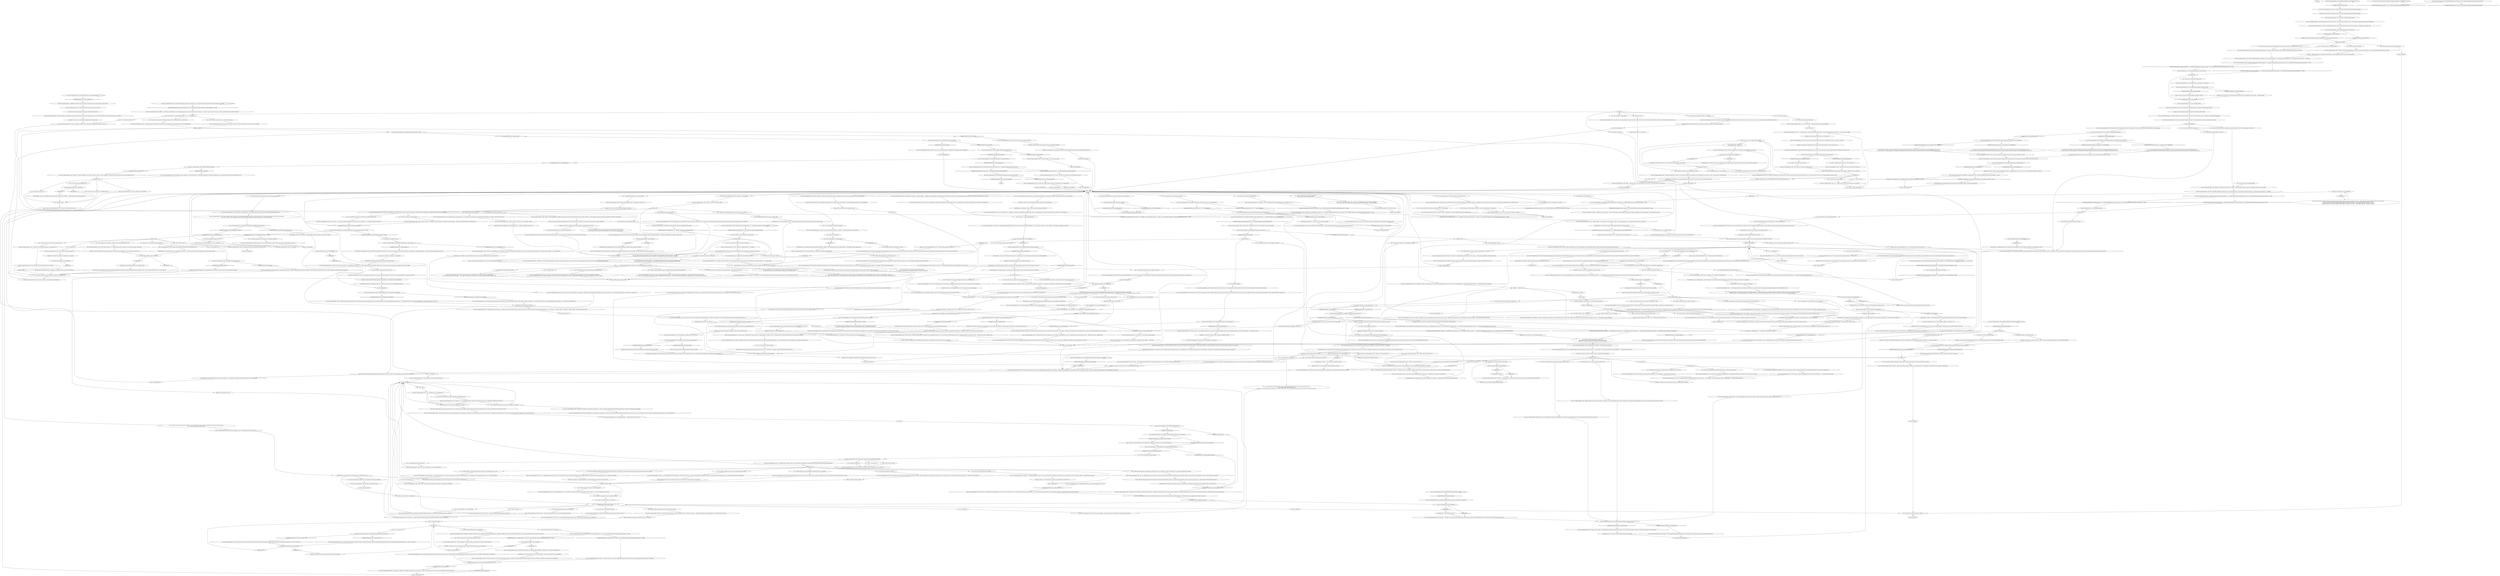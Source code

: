 # WHIRLING / LENA MAIN
# 1. Learn Morell is missing.
#2. Report on looking for Morell.
#3. Cryptids white check.
#4. Ask about Gary.
#5. Finish Cryptozoologists case.
# ==================================================
digraph G {
	  0 [label="START"];
	  1 [label="input"];
	  2 [label="Jump to: [endhub]"];
	  3 [label="You: \"We're in the Whirling-in-Rags cafeteria.\""];
	  4 [label="Conceptualization: That tape you picked up said '43. You seem to be a hip modern man who listens to hip modern records, so it must be '43."];
	  5 [label="Lena, the Cryptozoologist's wife: \"I can tell that this is taxing for you, so I'll just ask *one* more question. What regime are we living under? What mode of government?\""];
	  6 [label="You: \"In... Revachol?\""];
	  7 [label="Composure: Her relief is palpable. She was getting pretty worried about you there, but now she relaxes her shoulders..."];
	  8 [label="Lena, the Cryptozoologist's wife: \"That's right, dear! How splendid! Here, take this pen. Knowledge should always be rewarded.\""];
	  9 [label="Lena, the Cryptozoologist's wife: \"Well, in that case sweetie, let me give you a small token of my gratitude.\" She hands you a ribbon-tie held together by a silver bird skull. \"It's a tie, Mesque in origin. The pin is an antique... quite special to the cryptozoological community.\""];
	  10 [label="Untitled hub"];
	  11 [label="Kim Kitsuragi: \"I thought it was a wonderful story, ma'am.\" He closes his notes and gives her a simple smile."];
	  12 [label="Lena, the Cryptozoologist's wife: \"So how did I know what to imagine? It was only when I started telling my story as a teenager that boys would tell me: Lena...\" She lowers her voice, imitating a boy."];
	  13 [label="Suggestion: So that's how they met. This is *beyond* significant for them."];
	  14 [label="Lena, the Cryptozoologist's wife: \"That I'm some Queen of the Cryptozoologists... That... And for years his belief made *me* believe too.\""];
	  15 [label="You: \"No, I want to hear about the insect.\""];
	  16 [label="Lena, the Cryptozoologist's wife: \"Of course, dear.\""];
	  17 [label="Lena, the Cryptozoologist's wife: Variable[\"whirling.lena_phasmid_seen_hub_reached\"]"];
	  18 [label="Variable[\"whirling.lena_phasmid_seen_hub_reached\"]", shape=diamond];
	  19 [label="!(Variable[\"whirling.lena_phasmid_seen_hub_reached\"])", shape=diamond];
	  20 [label="Drama: Her voice is shaky. What is going on here?"];
	  21 [label="Volition: Very strange... why is she not letting you do this? It's like she's given up."];
	  22 [label="You: \"You're not telling me the whole story.\""];
	  23 [label="Lena, the Cryptozoologist's wife: Variable[\"TASK.report_to_cryptozoologists_1\"]"];
	  24 [label="Variable[\"TASK.report_to_cryptozoologists_1\"]", shape=diamond];
	  25 [label="!(Variable[\"TASK.report_to_cryptozoologists_1\"])", shape=diamond];
	  26 [label="Jump to: [Lena, the Cryptozoologist's wife: \"\"And if you see him, let him know L...\"]"];
	  27 [label="Lena, the Cryptozoologist's wife: Variable[\"whirling.lena_intro_done\"]"];
	  28 [label="Variable[\"whirling.lena_intro_done\"]", shape=diamond];
	  29 [label="!(Variable[\"whirling.lena_intro_done\"])", shape=diamond];
	  30 [label="You: \"Why did you need to use the phone, anyway?\""];
	  31 [label="Lena, the Cryptozoologist's wife: \"It's really just a *sub-field* of zoology, one specializing in animal species that are so exceedingly rare that many assume them to be *extinct* or even *fictitious*...\""];
	  32 [label="Encyclopedia: The quality of research at Revacholian universities *has* been on the decline, but you doubt there was ever a time when *cryptozoology* was embraced by the academic elite."];
	  33 [label="Lena, the Cryptozoologist's wife: IsKimHere()"];
	  34 [label="IsKimHere()", shape=diamond];
	  35 [label="!(IsKimHere())", shape=diamond];
	  36 [label="Lena, the Cryptozoologist's wife: \"I was also hoping she'd heard from Morell...\" She looks down."];
	  37 [label="Kim Kitsuragi: \"Well, the man's already been dead more than a week...\" He concludes. \"I suppose a *small* diversion won't hurt too much.\""];
	  38 [label="Lena, the Cryptozoologist's wife: \"Morell will eventually. Or we'll talk Gary into going back out, perhaps...\""];
	  39 [label="Lena, the Cryptozoologist's wife: \"That *really* is too much, sweetie. Thank you for your dedication, but I can see you're coming down with a cough yourself.\""];
	  40 [label="You: \"About your pin...\""];
	  41 [label="Lena, the Cryptozoologist's wife: \"Here, I want to give you a small token of my gratitude.\" She hands you a thin ribbon held together by a silver bird skull. \"It's a tie, Mesque in origin. The pin is an antique... quite special.\""];
	  42 [label="You: \"I ran into your husband on the coast.\""];
	  43 [label="You: \"You seem busy. I'll come back later.\" [Leave.]"];
	  44 [label="endhub"];
	  45 [label="Lena, the Cryptozoologist's wife: Variable[\"whirling.lena_main_introgreet_left\"]  or  Variable[\"whirling.lena_main_midgreet_left\"]"];
	  46 [label="Variable[\"whirling.lena_main_introgreet_left\"]  or  Variable[\"whirling.lena_main_midgreet_left\"]", shape=diamond];
	  47 [label="!(Variable[\"whirling.lena_main_introgreet_left\"]  or  Variable[\"whirling.lena_main_midgreet_left\"])", shape=diamond];
	  48 [label="You: \"I'm sorry, I don't want to get involved in your affairs.\" (Refuse the task)"];
	  49 [label="Shivers: Outside, spring rain seeps into the cracks in the walls and the cobblestone streets, and into grated storm drains. All the way down into the sewers... Above ground, the first May bells blossom."];
	  50 [label="Rhetoric: She's trying to avoid the foreigners part. This is because she's a woman. She may be *lying* to you..."];
	  51 [label="You: \"I hope you're right. I hope it's not too bad...\""];
	  52 [label="Lena, the Cryptozoologist's wife: Variable[\"whirling.lena_quiz_wrong_counter\"] < 4"];
	  53 [label="Variable[\"whirling.lena_quiz_wrong_counter\"] < 4", shape=diamond];
	  54 [label="!(Variable[\"whirling.lena_quiz_wrong_counter\"] < 4)", shape=diamond];
	  55 [label="noyearhub"];
	  56 [label="You: \"No -- I really want to know.\""];
	  57 [label="Lena, the Cryptozoologist's wife: IsKimHere()"];
	  58 [label="IsKimHere()", shape=diamond];
	  59 [label="!(IsKimHere())", shape=diamond];
	  60 [label="Lena, the Cryptozoologist's wife: \"It's not easy...\" She sighs. \"I've wasted enough of your time with this drama. I really must stop talking about it, lest I start crying and waste *more* of your time.\""];
	  61 [label="Lena, the Cryptozoologist's wife: \"Listen, sweetie. I hate to ask, but if your investigation happens to take you to the other side of the coast, please do keep an eye out for my husband...\"\n\"I hate to ask, but *if* your investigation takes you to the other side of the coast, please do keep an eye out for my husband...\""];
	  62 [label="Lena, the Cryptozoologist's wife: IsKimHere()"];
	  63 [label="IsKimHere()", shape=diamond];
	  64 [label="!(IsKimHere())", shape=diamond];
	  65 [label="Lena, the Cryptozoologist's wife: \"Oh, I doubt it. No one gets into cryptozoology for the *money*, sweetie.\""];
	  66 [label="Lena, the Cryptozoologist's wife: She chuckles to herself. \"Not at all. Why else would it hide itself so carefully?\""];
	  67 [label="Lena, the Cryptozoologist's wife: \"And if you see him, let him know Lena is waiting for him here at the Whirling. He gets so tangled up in his work that he may not know the water lock's been repaired. And it's *cold* out there...\""];
	  68 [label="Jump to: [IsKimHere()]"];
	  69 [label="Composure: Enthusiasm has wiped the worry from her face. Her eyes sparkle behind her glasses."];
	  70 [label="Lena, the Cryptozoologist's wife: \"Yes.\" She smiles a cautious smile. \"Field work is a young person's game, as they say...\""];
	  71 [label="Lena, the Cryptozoologist's wife: IsKimHere()"];
	  72 [label="IsKimHere()", shape=diamond];
	  73 [label="!(IsKimHere())", shape=diamond];
	  74 [label="Kim Kitsuragi: Reflexively, the lieutenant readies his familiar notebook."];
	  75 [label="Lena, the Cryptozoologist's wife: \"That's true, yes. I'm almost certain neither my mother nor my grandmother knew of it. It was only when I started telling my story as a teenager that boys would tell me: Lena...\" She lowers her voice, imitating a boy."];
	  76 [label="Lena, the Cryptozoologist's wife: \"For years it was a story I told at parties, when I wanted to impress *boys*, that sort of thing.\" She brushes her hair back. \"Of course, most people just took it as a strange, amusing anecdote. So did I, honestly. But then I met Morell...\""];
	  77 [label="Jump to: [IsKimHere() && coast.morell_before_l ...]"];
	  78 [label="Kim Kitsuragi: \"Yes, but a junior officer could...\" He takes off his glasses and thinks. Then puts them back on without wiping."];
	  79 [label="Jump to: [lenamainhub]"];
	  80 [label="You: \"You do that. I'll check the traps one more time.\""];
	  81 [label="Jump to: [Untitled hub]"];
	  82 [label="Lena, the Cryptozoologist's wife: Like that, she drives off. The gas engine putters quietly, as she gets to the doors -- then pushes them open. Outside the cold coastal wind blows.\nLike that, she drives off. The gas engine putters quietly, as she gets to the doors -- then pushes them open. Outside it's dark.\nLike that, she drives off. The gas engine putters quietly, as she gets to the doors -- then pushes them open. Outside it's raining.\nLike that, she drives off. The gas engine putters quietly, as she gets to the doors -- then pushes them open. Outside it's snowing."];
	  83 [label="Kim Kitsuragi: \"We should go too.\""];
	  84 [label="You: \"That's all for now, ma'am.\" [Leave.]"];
	  85 [label="You: \"Are they in a *rough neighbourhood*?\""];
	  86 [label="Lena, the Cryptozoologist's wife: \"Searching for such species -- called *cryptids* -- is difficult and often thankless, and frankly, many scientists are too lazy to do it. Universities these days are rarely interested in supporting *real* research.\""];
	  87 [label="You: \"The water lock on the canal is broken, so your husband is probably just stuck on the other side of the coast.\"\n\"The water lock on the canal was broken, so your husband probably just got stuck on the other side of the coast.\""];
	  88 [label="You: \"What did you need the phone for anyway?\""];
	  89 [label="Lena, the Cryptozoologist's wife: \"Goodness! How is he? Did he say why he hasn't returned yet?\" The old woman clasps her hands together over her blanket."];
	  90 [label="You: \"Good day, ma'am. Everything alright?\""];
	  91 [label="Jump to: [TASK.inspect_traps_2_done]"];
	  92 [label="Lena, the Cryptozoologist's wife: Variable[\"TASK.get_morell_back_to_lena\"]"];
	  93 [label="Variable[\"TASK.get_morell_back_to_lena\"]", shape=diamond];
	  94 [label="!(Variable[\"TASK.get_morell_back_to_lena\"])", shape=diamond];
	  95 [label="Half Light: She's scared now. She's realized you really are brain damaged."];
	  96 [label="Kim Kitsuragi: A sigh. The lieutenant buries his nose in his notebook."];
	  97 [label="You: \"We're in Martinaise.\""];
	  98 [label="Lena, the Cryptozoologist's wife: \"Revachol is a Zone of Control, led by an alliance of foreign powers called the Coalition. We have almost no government of our own. And *certainly* no dictatorship of the proletariat.\""];
	  99 [label="Lena, the Cryptozoologist's wife: \"That's right, dear! How splendid!\""];
	  100 [label="You: \"I'm basically also a cryptozoologist now.\""];
	  101 [label="You: \"Maybe you imagined it, Lena?\""];
	  102 [label="Lena, the Cryptozoologist's wife: Variable[\"TASK.report_to_cryptozoologists_1\"]"];
	  103 [label="Variable[\"TASK.report_to_cryptozoologists_1\"]", shape=diamond];
	  104 [label="!(Variable[\"TASK.report_to_cryptozoologists_1\"])", shape=diamond];
	  105 [label="Authority: Of course. You're a cop, you were *born* to do this stuff."];
	  106 [label="Empathy: A sigh. She doesn't think you'll need it."];
	  107 [label="You: \"The story is real to you and him. That's what matters.\"\n\"You seemed to really believe it happened. Doesn't that count for something?\""];
	  108 [label="Lena, the Cryptozoologist's wife: Variable[\"canal.lever_greeting_done\"]  or  Variable[\"canal.water_lock_greeting_done\"]"];
	  109 [label="Variable[\"canal.lever_greeting_done\"]  or  Variable[\"canal.water_lock_greeting_done\"]", shape=diamond];
	  110 [label="!(Variable[\"canal.lever_greeting_done\"]  or  Variable[\"canal.water_lock_greeting_done\"])", shape=diamond];
	  111 [label="Lena, the Cryptozoologist's wife: Variable[\"whirling.lena_percept_excited_phasmid\"]  and  Variable[\"tc.lena_saw_phasmid\"] == false"];
	  112 [label="Variable[\"whirling.lena_percept_excited_phasmid\"]  and  Variable[\"tc.lena_saw_phasmid\"] == false", shape=diamond];
	  113 [label="!(Variable[\"whirling.lena_percept_excited_phasmid\"]  and  Variable[\"tc.lena_saw_phasmid\"] == false)", shape=diamond];
	  114 [label="Lena, the Cryptozoologist's wife: \"I suppose I have something of a *personal* connection to the Insulindian phasmid... All scientists have their little hobby-horses.\""];
	  115 [label="Lena, the Cryptozoologist's wife: She laughs. \"I doubt it. It's not like teenagers need much encouragement in *that* regard.\""];
	  116 [label="Lena, the Cryptozoologist's wife: Variable[\"whirling.lena_refused_to_restock_trap\"]  and  Variable[\"whirling.lena_refused_to_restock_trap_leave\"] == false"];
	  117 [label="Variable[\"whirling.lena_refused_to_restock_trap\"]  and  Variable[\"whirling.lena_refused_to_restock_trap_leave\"] == false", shape=diamond];
	  118 [label="!(Variable[\"whirling.lena_refused_to_restock_trap\"]  and  Variable[\"whirling.lena_refused_to_restock_trap_leave\"] == false)", shape=diamond];
	  119 [label="Rhetoric: Answering a question with a question, for example -- defensive isn't her usual style."];
	  120 [label="Empathy: A terrible sting in the heart. Regret."];
	  121 [label="Untitled hub (02)"];
	  122 [label="Lena, the Cryptozoologist's wife: She sighs. \"I've wasted enough of your time with this drama. I really must go before I start crying and waste *more* of it.\""];
	  123 [label="Lena, the Cryptozoologist's wife: \"A true believer,\" she looks out the window. \"Sometimes I still see it, too. The real memory of it. How it was there... Not the memory *of* the memory. But it's so hard to tell the two apart...\""];
	  124 [label="You: \"The rest of it is pretty grim. Thanks for bringing some light.\" (Conclude.)"];
	  125 [label="Lena, the Cryptozoologist's wife: \"You're welcome, sweetie.\" She flicks a switch on her chair and the engine turns on with a whir. \"I'm glad it helped you, even though it turned out to be a...\" The sentence remains unfinished."];
	  126 [label="You: \"What is this *expedition* your husband was on?\""];
	  127 [label="Composure: She's used to playing off such insults casually, but they still affect her."];
	  128 [label="Lena, the Cryptozoologist's wife: Her eyes light up. \"What wonderful news!\""];
	  129 [label="Lena, the Cryptozoologist's wife: \"The manager was vague about it.\" She frowns."];
	  130 [label="Lena, the Cryptozoologist's wife: Variable[\"whirling.lena_authority_missing\"]"];
	  131 [label="Variable[\"whirling.lena_authority_missing\"]", shape=diamond];
	  132 [label="!(Variable[\"whirling.lena_authority_missing\"])", shape=diamond];
	  133 [label="Lena, the Cryptozoologist's wife: \"Oh, thank you officers, truly. I'll be right here if you come across any sign of Morell.\""];
	  134 [label="You: \"So... who's going to check the traps?\""];
	  135 [label="Jump to: [lenamainhub]"];
	  136 [label="Jump to: [lenamainhub]"];
	  137 [label="Jump to: [whirling.lena_white_check_cryptids]"];
	  138 [label="Interfacing: Why would he be vague? This is something to look into later. Ask Garte maybe."];
	  139 [label="Lena, the Cryptozoologist's wife: \"Perhaps, dear, perhaps. But for now it's just the spring of '51.\""];
	  140 [label="You: \"Cop. We are living under the cop-regime.\""];
	  141 [label="Lena, the Cryptozoologist's wife: \"Yes, indeed. We are in the fine city of Revachol.\""];
	  142 [label="Lena, the Cryptozoologist's wife: \"Someone more educated in *sweeping* matters? Maybe you should ask...\" She turns to the lieutenant."];
	  143 [label="Inland Empire: She is perturbed by your not knowing what year it is -- but not by your mention of the apocalypse. It *must* be the end times."];
	  144 [label="Lena, the Cryptozoologist's wife: \"Yes, but, more specifically -- on the coast of the city of Revachol, in the district of Martinaise.\""];
	  145 [label="Lena, the Cryptozoologist's wife: \"Oh... no, nothing like that, dear. Revachol is a Zone of Control, led by an alliance of foreign powers called the Coalition. We have almost no government of our own -- certainly no machines.\""];
	  146 [label="Lena, the Cryptozoologist's wife: \"Oh... no, nothing like that, dear. Revachol is a Zone of Control, led by an alliance of foreign powers called the Coalition. We have almost no government of our own. And certainly not one who's horseback.\""];
	  147 [label="Lena, the Cryptozoologist's wife: She nods, but still looks worried."];
	  148 [label="Lena, the Cryptozoologist's wife: \"Oh... no, nothing like that, dear. Revachol is a Zone of Control, led by an alliance of foreign powers called the Coalition. We have almost no government of our own. And certainly no matriarchy...\""];
	  149 [label="Jump to: [cryptidintrohub]"];
	  150 [label="Interfacing: The little silvery knob holding the tie together feels warm in your hand. It's in the shape of an avian skull. With *eight* eyes."];
	  151 [label="You: \"Did you follow it?\""];
	  152 [label="You: \"Then what?\""];
	  153 [label="Visual Calculus: What if it *is* the case?"];
	  154 [label="Lena, the Cryptozoologist's wife: Variable[\"TASK.report_to_cryptozoologists_1\"]"];
	  155 [label="Variable[\"TASK.report_to_cryptozoologists_1\"]", shape=diamond];
	  156 [label="!(Variable[\"TASK.report_to_cryptozoologists_1\"])", shape=diamond];
	  157 [label="Esprit de Corps: I smell pseudoscience, he's thinking. Not a big fan of that."];
	  158 [label="Lena, the Cryptozoologist's wife: \"Okay, it's 1113 Tabernacle Road. Jamrock, but...\""];
	  159 [label="Logic: The water lock! That was broken. Could this be it?"];
	  160 [label="Lena, the Cryptozoologist's wife: \"... where other phasmids imitate sticks or leaves, this one's a living *reed*. It disguises itself among the reeds here on the Insulindian coast.\""];
	  161 [label="Jump to: [phasmohub]"];
	  162 [label="Jump to: [phasmohub]"];
	  163 [label="Lena, the Cryptozoologist's wife: IsKimHere()"];
	  164 [label="IsKimHere()", shape=diamond];
	  165 [label="!(IsKimHere())", shape=diamond];
	  166 [label="Jump to: [Untitled hub]"];
	  167 [label="You: \"Lena, what's wrong? You seem different.\""];
	  168 [label="Lena, the Cryptozoologist's wife: \"He's so proud of it. He always tells everyone...\""];
	  169 [label="Encyclopedia: You know, this reminds you of the Perikarnassian Theory of Love. In essence, love is a relay -- out of death. Generation by generation, our love remains in our progeny. Lay some of *that* on her!"];
	  170 [label="Lena, the Cryptozoologist's wife: \"My point is, the Insulindian phasmid *probably* does not exist. And you were right to put your bug-chasing days behind you.\""];
	  171 [label="Lena, the Cryptozoologist's wife: \"I'm not sure of anything.\" She looks out the window. \"Sometimes I still see it, you know. The real memory. Not the memory of the memory, but it's so hard to tell the two apart...\""];
	  172 [label="You: \"How did the two of you meet?\""];
	  173 [label="Lena, the Cryptozoologist's wife: \"That's just it! This isn't like him at all. He always plans his expeditions so carefully...\""];
	  174 [label="Authority: You don't have a *style*, you have a *duty*. Now start asking questions, like a real law enforcement official."];
	  175 [label="Kim Kitsuragi: He sighs. \"If you say so.\""];
	  176 [label="Lena, the Cryptozoologist's wife: \"Oh sweetie,\" she says, beaming. \"I don't even know how to thank you for finding my husband and helping him out. I hope we haven't been too much trouble for you...\""];
	  177 [label="You: \"It's probably for the best. It's awfully cold out there in those reeds.\""];
	  178 [label="Lena, the Cryptozoologist's wife: \"Of course, sweetie. I'm probably working myself up over nothing anyway. I'll be right here.\" She glances out the window toward the bay."];
	  179 [label="You: \"It was a truly epic long distance trek.\""];
	  180 [label="You: \"So, about your husband... Does he often go missing?\""];
	  181 [label="Untitled hub (03)"];
	  182 [label="Kim Kitsuragi: \"Truly -- a lot of legwork. My partner *adores* these kinds of things...\" The lieutenant is still catching his breath."];
	  183 [label="Jump to: [Lena, the Cryptozoologist's wife: \"\"To let the young woman who's house...\"]"];
	  184 [label="Lena, the Cryptozoologist's wife: \"Oh! Well, he's a bit shorter than you but with a larger frame. And he has longish white hair -- usually a bit uncombed, you might say *wild* even...\""];
	  185 [label="Lena, the Cryptozoologist's wife: \"But -- maybe a *fresh set of eyes* is what the world needs? And -- while I'm no doctor -- such bouts of amnesia are often temporary. So I wouldn't worry *too* much.\""];
	  186 [label="You: \"It's a bad year in my late forties, or fifties? I don't even know how *old* I am.\""];
	  187 [label="Lena, the Cryptozoologist's wife: \"We are alive -- in a hostel called the Whirling-in-Rags. And the Whirling itself is in the city of Revachol.\""];
	  188 [label="Lena, the Cryptozoologist's wife: IsKimHere()"];
	  189 [label="IsKimHere()", shape=diamond];
	  190 [label="!(IsKimHere())", shape=diamond];
	  191 [label="Lena, the Cryptozoologist's wife: \"Of course.\" She turns to you. \"Then I don't know. Someone rich maybe? Wealthy people are educated. Though I don't know where you would find a wealthy person in Martinaise...\""];
	  192 [label="revacholhub"];
	  193 [label="Lena, the Cryptozoologist's wife: \"Nope. Sadly not. Revachol is what's called a Zone of Control. Under an alliance of foreign powers called the Coalition. We have no government of our own and what democracy we have is...\" She thinks. \"Market driven.\""];
	  194 [label="Kim Kitsuragi: The lieutenant tries to pretend he's not hearing it and is out of the conversation."];
	  195 [label="Lena, the Cryptozoologist's wife: \"Ah, I'm getting ahead of myself. I was five and a half. In Betancourt, in the suburbs. My grandmother had a summer home there.\""];
	  196 [label="Morell, the Cryptozoologist: \"Not all of them.\" He answers for her. \"There is some white colouration reported, along with beige, where the camouflage ends.\""];
	  197 [label="You: \"You were on a date?\""];
	  198 [label="Lena, the Cryptozoologist's wife: \"I'm sorry, dear -- you've had to drudge through them so many times. Such is field work -- a young person's game as they say.\""];
	  199 [label="Kim Kitsuragi: \"I knew it...\" you hear Kim say quietly to himself."];
	  200 [label="Inland Empire: Rising, unfolding from the reeds on a hot summer's day... like a benevolent god."];
	  201 [label="You: \"Can I have your address? Just in case there's news.\""];
	  202 [label="You: \"Are you saying you *made it up*?\""];
	  203 [label="Lena, the Cryptozoologist's wife: \"No, sweetie,\" she shakes her head, \"there's more to it than that. Morell was so eager to believe my story was *evidence* of the phasmid's existence...\""];
	  204 [label="Lena, the Cryptozoologist's wife: \"Oh, sweetie, I wish it were that simple. But it's not. Morell was so eager to believe my story was *evidence* of the phasmid's existence...\""];
	  205 [label="Lena, the Cryptozoologist's wife: IsKimHere()"];
	  206 [label="IsKimHere()", shape=diamond];
	  207 [label="!(IsKimHere())", shape=diamond];
	  208 [label="Lena, the Cryptozoologist's wife: \"Oh, thank you sweetie, truly. I'll be right here if you come across any sign of Morell.\""];
	  209 [label="phasmohub"];
	  210 [label="You: \"Is it valuable?\""];
	  211 [label="You: \"Let's try again. If I were trying to meet him on the street, what would I look for?\"\n\"Let's try again. Why don't you try describing him as you would one of your cryptids?\"
"];
	  212 [label="Kim Kitsuragi: The lieutenant stares at his shoe, caked in mud. He doesn't say anything."];
	  213 [label="Morell, the Cryptozoologist: \"You were a *child*, my dear. Really, it's extraordinary what you were able to describe. Now go on, tell our friend about it. He's proven his interest in the field.\""];
	  214 [label="Lena, the Cryptozoologist's wife: \"That's kind of you, but I've got to demur. It's hard to tell a story you don't really believe in anymore...\""];
	  215 [label="You: \"You know, the Perikarnassians theorized that *love* was the key to immortality...\""];
	  216 [label="You: \"It's just police-work.\""];
	  217 [label="Untitled hub"];
	  218 [label="Suggestion: All qualities these two seem to share in abundance."];
	  219 [label="Lena, the Cryptozoologist's wife: Variable[\"village.lena_offered_to_recheck_traps\"]"];
	  220 [label="Variable[\"village.lena_offered_to_recheck_traps\"]", shape=diamond];
	  221 [label="!(Variable[\"village.lena_offered_to_recheck_traps\"])", shape=diamond];
	  222 [label="Kim Kitsuragi: \"Really?\""];
	  223 [label="You: \"It's been a pleasure, ma'am.\" (Conclude.)"];
	  224 [label="Lena, the Cryptozoologist's wife: \"Just a moment, officer.\""];
	  225 [label="Lena, the Cryptozoologist's wife: \"Please don't trouble yourself about me, sweetie. I was just hoping to make a call, but the Whirling's phone line isn't working.\""];
	  226 [label="Composure: She's agitated, judging from the way she keeps pulling at the frayed edge of her blanket."];
	  227 [label="Kim Kitsuragi: \"Lieutenant Kitsuragi.\" He shakes her hand brusquely. \"May I ask what you needed to use the phone for, ma'am?\""];
	  228 [label="You: \"That's too bad. I hope your husband comes back soon.\" (Decline task.)"];
	  229 [label="Lena, the Cryptozoologist's wife: Variable[\"coast.morell_greeting_done\"]"];
	  230 [label="Variable[\"coast.morell_greeting_done\"]", shape=diamond];
	  231 [label="!(Variable[\"coast.morell_greeting_done\"])", shape=diamond];
	  232 [label="You: \"What does your husband look like?\""];
	  233 [label="Lena, the Cryptozoologist's wife: \"Of course, sweetie. Good luck with your investigation.\""];
	  234 [label="You: \"It's totally '43.\""];
	  235 [label="Lena, the Cryptozoologist's wife: \"There, there. The year is '51, and spring has only just started. I'm sure there are better days ahead.\""];
	  236 [label="Lena, the Cryptozoologist's wife: \"Now, now.\" She tilts her head as she looks up at you with maternal solicitude."];
	  237 [label="Lena, the Cryptozoologist's wife: \"I haven't seen very many other cities personally, but everyone says so. Revachol is a rare jewel. This city used to rule the world... Though it has seen better days.\" There's a pause as she studies your expression. You must look quite lost."];
	  238 [label="Rhetoric: But they still have cops..."];
	  239 [label="You: \"What is the *Revolution* you mentioned?\""];
	  240 [label="Lena, the Cryptozoologist's wife: \"Oh dear, this *is* troubling. You really ought to know that -- being one yourself. There aren't *really* any cops in Revachol, not in the traditional sense. The status of law enforcement has been a complicated matter since the Revolution...\""];
	  241 [label="Suggestion: That is a way, *way* bigger compliment than it sounds like."];
	  242 [label="Lena, the Cryptozoologist's wife: \"Our first, yes.\" The old woman looks at her husband tenderly..."];
	  243 [label="Esprit de Corps: But I don't believe it. A child, left unattended, on a warm day. Children make up stories and then end up believing them."];
	  244 [label="Empathy: And she could get up and walk -- right into the reeds on her own. Into the mud. Anywhere."];
	  245 [label="Lena, the Cryptozoologist's wife: Variable[\"whirling.lena_intro_done\"]  and  Variable[\"whirling.lena_main_main_hub_reached\"]"];
	  246 [label="Variable[\"whirling.lena_intro_done\"]  and  Variable[\"whirling.lena_main_main_hub_reached\"]", shape=diamond];
	  247 [label="!(Variable[\"whirling.lena_intro_done\"]  and  Variable[\"whirling.lena_main_main_hub_reached\"])", shape=diamond];
	  248 [label="Lena, the Cryptozoologist's wife: \"We were on our first date when I told him my story. You should have seen his face...\" She smiles. \"He said my descriptions match the phasmid down to a tee: its white marble limbs, the way it moved...\""];
	  249 [label="Lena, the Cryptozoologist's wife: \"Of course -- I've thought about it. But Morell says my report matches with the others. And I'm sure I hadn't heard of the phasmid as a child. Nor had my mother -- or my grandmother.\""];
	  250 [label="Inland Empire: Do it. Who knows what cryptozoological mysteries will be uncovered?"];
	  251 [label="Lena, the Cryptozoologist's wife: \"But now we're both getting old, and he's still working himself sick out in those reeds, looking for it...\" She shakes her head, still unable to meet your eyes. \"But what if I was just *wrong*? I think I was...\""];
	  252 [label="Lena, the Cryptozoologist's wife: \"Morell can explain it all much better. I wish you could hear him describe it. Then you'd understand, I'm sure.\""];
	  253 [label="Reaction Speed: She's skipping over some important parts... perhaps you'll find out more later."];
	  254 [label="You: \"Let's change the subject for now.\""];
	  255 [label="Jump to: [lenamainhub]"];
	  256 [label="Suggestion: It has a taste *you're* quite familiar with."];
	  257 [label="You: \"Never mind.\""];
	  258 [label="Lena, the Cryptozoologist's wife: \"I'm... in doubt, sweetie. That's all. Everyone is, now and then.\""];
	  259 [label="Authority: And when a police officer asks -- you must answer."];
	  260 [label="Composure: She has to swallow to relax her throat. It's keeping her from talking."];
	  261 [label="You: \"Be careful out there, Lena.\" (Conclude.)"];
	  262 [label="Volition: No one can STOP you from finding the phasmid."];
	  263 [label="Lena, the Cryptozoologist's wife: IsKimHere()"];
	  264 [label="IsKimHere()", shape=diamond];
	  265 [label="!(IsKimHere())", shape=diamond];
	  266 [label="Shivers: Somewhere out there -- a kilometre to the southeast -- a gust of wind shakes the Feld building, rattling dusty windows, beckoning with strange coldness. To ask the wind once more."];
	  267 [label="Lena, the Cryptozoologist's wife: \"But they should have returned by now. They were just going down the coast, across the water lock, to set a few traps. He said they'd be back on Monday...\" She sighs. \"What could be keeping them?\""];
	  268 [label="Lena, the Cryptozoologist's wife: \"Yes, sweetie?\""];
	  269 [label="You: \"I've changed my mind. I'll help you find your husband after all.\""];
	  270 [label="Garte, the Cafeteria Manager: \"The closest phone booth is down the coast. Sorry for the inconvenience, ma'am.\" He appears to be genuinely apologetic."];
	  271 [label="Lena, the Cryptozoologist's wife: \"Of course, officers.\" She smiles politely. \"Is there a particular cryptid you two are interested in learning about?\""];
	  272 [label="You: \"I've really spent too much time on this side-case as it is.\" (Reject task.)"];
	  273 [label="Lena, the Cryptozoologist's wife: Variable[\"whirling.lena_husband_back\"]"];
	  274 [label="Variable[\"whirling.lena_husband_back\"]", shape=diamond];
	  275 [label="!(Variable[\"whirling.lena_husband_back\"])", shape=diamond];
	  276 [label="Untitled hub"];
	  277 [label="Lena, the Cryptozoologist's wife: \"I hope so! He's going to catch a cold, staying out there for so long...\""];
	  278 [label="Lena, the Cryptozoologist's wife: \"I was also hoping she'd heard from Morell...\" She looks down."];
	  279 [label="Jump to: [Lena, the Cryptozoologist's wife: \"\"Oh, forgive me for not introducing...\"]"];
	  280 [label="Lena, the Cryptozoologist's wife: Variable[\"whirling.klaasje_call_open_trouble\"]"];
	  281 [label="Variable[\"whirling.klaasje_call_open_trouble\"]", shape=diamond];
	  282 [label="!(Variable[\"whirling.klaasje_call_open_trouble\"])", shape=diamond];
	  283 [label="Empathy: It's always a challenge to describe the person you know best in the world."];
	  284 [label="Logic: It must have been the Whirling landline that Klaasje \"nicked.\""];
	  285 [label="Lena, the Cryptozoologist's wife: \"Yes -- and Revachol...?\" She examines you."];
	  286 [label="Kim Kitsuragi: \"No.\" He looks away. \"I'm not an encyclopedia. I won't be a guide either. I'm a police officer.\""];
	  287 [label="Lena, the Cryptozoologist's wife: \"It is quite disappointing, yes. A lot of people would like some form of representation. There's *talk*, but... for now, the RCM is all we've got.\""];
	  288 [label="You: \"Who could tell me more?\" (Conclude.)"];
	  289 [label="Logic: Be real -- Gary is not going to help with this."];
	  290 [label="Lena, the Cryptozoologist's wife: \"Not all of them, as far as I remember. But some of them -- on the inside. Like stalks of marble if that makes sense...\""];
	  291 [label="You: \"It's just a little side-thing, we'll do it down the line.\""];
	  292 [label="Suggestion: So that's how they met. This is *beyond* significant for them."];
	  293 [label="You: \"Wow, love is *hard*.\""];
	  294 [label="Rhetoric: A waste of time?"];
	  295 [label="Perception (Hearing): A *fool's hope* -- say her lips moving in silence."];
	  296 [label="Conceptualization: More important than a missing *expedition?* I don't know... expeditions often lead to something interesting."];
	  297 [label="Kim Kitsuragi: \"*Establishment...*\" His suspicion is confirmed. \"I thought so.\""];
	  298 [label="You: \"So... is it dangerous?\""];
	  299 [label="Lena, the Cryptozoologist's wife: Variable[\"coast.payphone_dolores_call_done\"]  or  IsTHCPresent(\"caustic_echo\")  or  IsTHCPresent(\"white_mourning\")  or  Variable[\"inventory.ledger_caustic_echo\"]  or  Variable[\"inventory.ledger_white_mourning\"]"];
	  300 [label="Variable[\"coast.payphone_dolores_call_done\"]  or  IsTHCPresent(\"caustic_echo\")  or  IsTHCPresent(\"white_mourning\")  or  Variable[\"inventory.ledger_caustic_echo\"]  or  Variable[\"inventory.ledger_white_mourning\"]", shape=diamond];
	  301 [label="!(Variable[\"coast.payphone_dolores_call_done\"]  or  IsTHCPresent(\"caustic_echo\")  or  IsTHCPresent(\"white_mourning\")  or  Variable[\"inventory.ledger_caustic_echo\"]  or  Variable[\"inventory.ledger_white_mourning\"])", shape=diamond];
	  302 [label="Lena, the Cryptozoologist's wife: \"I was a paraplegic before we met. He didn't know before I came in, on our first date. If I weren't the Queen of the Cryptozoologists... If I didn't tell him that story...\""];
	  303 [label="Lena, the Cryptozoologist's wife: \"You too, sweetie.\" She flicks a switch and the engine on her chair turns on with a whir. \"Thank you for everything. Truly.  Even though it turned out to be a...\" The sentence remains unfinished."];
	  304 [label="Lena, the Cryptozoologist's wife: \"Of course not -- I didn't mean to say my situation discredits the field. There have been *some* confirmed discoveries. And a lot of hoaxes too, but still...\" She looks to the door."];
	  305 [label="Lena, the Cryptozoologist's wife: \"The Union office probably has a phone, but I can't really get there, or to the phone booth down the coast... And Gary's phone is dead, too...\" She sighs."];
	  306 [label="Empathy: A faint smile tells you she appreciates the effort, but at the moment her mind is on more serious matters..."];
	  307 [label="You: \"You may not believe it, but it looks like some maniac crashed his motor carriage into it.\"\n\"It looks like some maniac crashed his motor carriage into it. Probably Jacob Irw.\""];
	  308 [label="authoritymissinghub"];
	  309 [label="Lena, the Cryptozoologist's wife: \"Of course, dear. Is there a particular cryptid that you're interested in learning about?\""];
	  310 [label="Kim Kitsuragi: \"We ran into your husband on the coast, madam. He was just going to finish up some work and then come back.\""];
	  311 [label="Lena, the Cryptozoologist's wife: Variable[\"TASK.inspect_traps_2_done\"]"];
	  312 [label="Variable[\"TASK.inspect_traps_2_done\"]", shape=diamond];
	  313 [label="!(Variable[\"TASK.inspect_traps_2_done\"])", shape=diamond];
	  314 [label="Lena, the Cryptozoologist's wife: Variable[\"whirling.lena_main_main_hub_reached\"]"];
	  315 [label="Variable[\"whirling.lena_main_main_hub_reached\"]", shape=diamond];
	  316 [label="!(Variable[\"whirling.lena_main_main_hub_reached\"])", shape=diamond];
	  317 [label="Lena, the Cryptozoologist's wife: \"But I am so relieved to hear that he's okay. Thank you for putting an old woman's heart at ease, if even a little.\""];
	  318 [label="Untitled hub (02)"];
	  319 [label="You: \"Is everything alright, ma'am?\""];
	  320 [label="Jump to: [Lena, the Cryptozoologist's wife: \"\"To let the young woman who's house...\"]"];
	  321 [label="Lena, the Cryptozoologist's wife: \"One other thing -- he'll likely have all kinds of *field gear* on him, even if he's not out in the reeds. You know, just in case.\""];
	  322 [label="Lena, the Cryptozoologist's wife: \"We are in a hostel called the Whirling-in-Rags, dear. And the Whirling itself is in the city of Revachol.\""];
	  323 [label="You: \"If there's no government, how come there are cops?\""];
	  324 [label="You: \"What does that have to do with there not being any cops?\""];
	  325 [label="Lena, the Cryptozoologist's wife: IsKimHere()"];
	  326 [label="IsKimHere()", shape=diamond];
	  327 [label="!(IsKimHere())", shape=diamond];
	  328 [label="Esprit de Corps: I'm beginning to suspect that you might indeed be completely adrift in this reality, thinks the lieutenant. How can it be *that* bad? Never mind -- we're in this now."];
	  329 [label="Lena, the Cryptozoologist's wife: IsKimHere()"];
	  330 [label="IsKimHere()", shape=diamond];
	  331 [label="!(IsKimHere())", shape=diamond];
	  332 [label="You: \"Our leaders are fierce warriors who traverse the plains on steeds.\""];
	  333 [label="Untitled hub (02)"];
	  334 [label="Lena, the Cryptozoologist's wife: \"Oh dear...\" She shakes her head, suddenly very worried. \"And you were doing so well. There aren't *really* any cops in Revachol, not in the traditional sense. The status of law enforcement has been a complicated matter since the Revolution...\""];
	  335 [label="Visual Calculus: Measuring things is important. How did she get the size?"];
	  336 [label="Lena, the Cryptozoologist's wife: Variable[\"TASK.report_to_cryptozoologists_1\"]"];
	  337 [label="Variable[\"TASK.report_to_cryptozoologists_1\"]", shape=diamond];
	  338 [label="!(Variable[\"TASK.report_to_cryptozoologists_1\"])", shape=diamond];
	  339 [label="You: \"I really don't know.\""];
	  340 [label="Inland Empire: This will *surely* lead to a cryptozoological mystery with that *extremely rare insect*..."];
	  341 [label="Lena, the Cryptozoologist's wife: IsKimHere()"];
	  342 [label="IsKimHere()", shape=diamond];
	  343 [label="!(IsKimHere())", shape=diamond];
	  344 [label="You: \"So you haven't seen it? I should arrest you for lying.\""];
	  345 [label="Lena, the Cryptozoologist's wife: \"Oh, sweetie, it's *fascinating*...\" She catches herself. \"But I shouldn't bore you with entomological minutiae.\""];
	  346 [label="Rhetoric: There's a touch of *awe* in the way she enunciates the creature's name."];
	  347 [label="You: \"Does it have cool powers?\""];
	  348 [label="Untitled hub (03)"];
	  349 [label="Lena, the Cryptozoologist's wife: \"Well, it was summer,\" she starts. \"I was building a racing track out of sand on the beach near a tall stand of reeds. Quite a tall one, many times my height, I remember. When all of a sudden...\""];
	  350 [label="Untitled hub"];
	  351 [label="Lena, the Cryptozoologist's wife: \"Oh, thank you so much. And don't catch a cold out there!\" She smiles up at you brightly."];
	  352 [label="Lena, the Cryptozoologist's wife: \"I hope I've been useful.\""];
	  353 [label="You: \"You're in doubt? About what?\""];
	  354 [label="You: \"You're right about all of it. And I need to get back to my work.\""];
	  355 [label="You: \"Howdy, Lena! What's kicking?\""];
	  356 [label="Lena, the Cryptozoologist's wife: \"We'll be celebrating our *sixteenth anniversary* this autumn.\" Her smile is soft. \"Not the most numerically satisfying anniversary, but I like the less obvious milestones even more, somehow...\""];
	  357 [label="Lena, the Cryptozoologist's wife: \"Via a dating agency, I'm ashamed to say. I was looking to get back into the scene after recovering from my accident, and he'd just divorced...\""];
	  358 [label="Lena, the Cryptozoologist's wife: \"We hit it off and, well, here we are.\" She smiles wistfully."];
	  359 [label="You: \"I've already given my word. I'm honour-bound to uphold it.\""];
	  360 [label="Kim Kitsuragi: \"You know... to hell with it, let's have more cryptids.\""];
	  361 [label="You: \"He's fine, ma'am. He couldn't get back earlier because the water lock on the canal was broken. Now he's just finishing up some work...\"\n\"He's fine, ma'am. As I had suspected, he couldn't get back earlier because the water lock on the canal was broken. Now he's just finishing up some work...\""];
	  362 [label="You: \"You seem busy. I'll come back later.\" [Leave.]"];
	  363 [label="You: \"It was just on my way while I was working the case.\""];
	  364 [label="Lena, the Cryptozoologist's wife: \"Oh, hello, dear. I didn't notice you at first.\" She smiles up at you distractedly."];
	  365 [label="You: \"Hello again, ma'am. So why did you need to make that call?\""];
	  366 [label="Interfacing: Why would he be *vague* about phone problems? This is something to look into later -- ask Garte maybe."];
	  367 [label="Lena, the Cryptozoologist's wife: She frowns, looking you over. \"Surely things can't be *that* bad?\""];
	  368 [label="Lena, the Cryptozoologist's wife: \"Precisely, sweetie! Revachol is what's called a Zone of Control, led by an alliance of foreign powers. We have almost no government of our own, sadly...\""];
	  369 [label="Lena, the Cryptozoologist's wife: Variable[\"whirling.mirror_expression_source_located\"]"];
	  370 [label="Variable[\"whirling.mirror_expression_source_located\"]", shape=diamond];
	  371 [label="!(Variable[\"whirling.mirror_expression_source_located\"])", shape=diamond];
	  372 [label="Composure: She looks flustered, her hands smoothing out the creases in her blanket even as she attempts to reassure you."];
	  373 [label="Kim Kitsuragi: The lieutenant studies you, rubbing his chin."];
	  374 [label="Half Light: She had no fear. Just surprise."];
	  375 [label="Morell, the Cryptozoologist: \"How could she? Who imagines this? She didn't *know* about the phasmid. This is the main thing here, what makes it a confirmed sighting -- she had no previous knowledge of the insect.\""];
	  376 [label="You: \"How big was it?\""];
	  377 [label="You: \"Normally when I think about stuff like *women* and *marriage*, I feel *bad*. When I think about you and Morell I feel okay. That counts for something, no?\""];
	  378 [label="You: \"Probably just some technical problem.\""];
	  379 [label="Lena, the Cryptozoologist's wife: \"Hmmm. Well, his expression is slightly grumpy, but his eyes are always bright and curious, like a small boy's. And his palms are quite coarse from all the field work, but he's quite gentle...\""];
	  380 [label="Logic: You can't go around Revachol feeling grown men's hands. If you want to find her husband, you'll need more *concrete* information."];
	  381 [label="Inland Empire: You've come so far. You can't leave those locusts there, waiting on the ghost reed with no one to witness when it appears..."];
	  382 [label="Jump to: [IsKimHere() && coast.morell_before_l ...]"];
	  383 [label="Half Light: There's a touch of *awe* in the way she enunciated the creature's name."];
	  384 [label="Jump to: [lenamainhub]"];
	  385 [label="You: \"To hell with this. *I* still believe you saw the phasmid.\""];
	  386 [label="Lena, the Cryptozoologist's wife: \"I was a paraplegic before we met. He didn't know before I arrived... on our first date. If I weren't the Queen of the Cryptozoologists... If I didn't tell him that story...\""];
	  387 [label="You: \"So your husband is some kind of scientist?\""];
	  388 [label="expeditionhub"];
	  389 [label="Lena, the Cryptozoologist's wife: \"Goodness, no! Well, we did get separated once before, during that *monsoon* in South Safre. But we were younger then, and Morell always takes the appropriate precautions...\""];
	  390 [label="Jump to: [lenamainhub]"];
	  391 [label="Lena, the Cryptozoologist's wife: “But you have more important things to worry about.” She glances out the window toward the bay."];
	  392 [label="midgreet"];
	  393 [label="Kim Kitsuragi: A sigh. He takes off his glasses and wipes the lenses on his jacket before replacing them."];
	  394 [label="Lena, the Cryptozoologist's wife: \"No.\" She says -- insisting now. \"You don't have to do that. Enough of this fool's errand, Morell will do it. Or Gary. You have work to do, I've wasted enough of everyone's time.\""];
	  395 [label="Lena, the Cryptozoologist's wife: \"I knew what I was getting into when I married a *cryptozoologist*, of course. It's just... Waiting for him to come back from field work is always nerve-racking...\""];
	  396 [label="Lena, the Cryptozoologist's wife: \"Oh, hello, sweetie. So nice to see you again.\""];
	  397 [label="Jump to: [lenamainhub]"];
	  398 [label="You: \"He's fine. He couldn't get back before because the water lock on the canal was broken. I'm sure he'll be back soon.\"\n\"He's fine. As I had suspected, he couldn't get back before because the water lock on the canal was broken. I'm sure he'll be back soon.\""];
	  399 [label="Authority: To redeem yourself before the hoods of Law. Now start asking questions, like a real law enforcement official."];
	  400 [label="Suggestion: The lady is distressed. Perhaps something more up-beat might cheer her up?"];
	  401 [label="You: \"Is everything alright?\""];
	  402 [label="Jump to: [Lena, the Cryptozoologist's wife: \"\"That's just it! This isn't like hi...\"]"];
	  403 [label="Jump to: [Lena, the Cryptozoologist's wife: \"\"I hope you were able to pawn that...\"]"];
	  404 [label="You: \"A war zone. At the edge of the world.\""];
	  405 [label="Lena, the Cryptozoologist's wife: CheckItem(\"music_whirling_smallest_church\")"];
	  406 [label="CheckItem(\"music_whirling_smallest_church\")", shape=diamond];
	  407 [label="!(CheckItem(\"music_whirling_smallest_church\"))", shape=diamond];
	  408 [label="You: \"I'd *like* to think it's the dictatorship of the proletariat, but something tells me it's not.\""];
	  409 [label="You: \"In hell. We're all in hell.\""];
	  410 [label="You: \"I believe Revachol is being managed by something called... the Coalition?\""];
	  411 [label="Lena, the Cryptozoologist's wife: \"Oh sweetie...\" she smiles a sad smile. \"It's really not. There used to be people who thought that way -- other people, who wanted those things -- but... they all went extinct.\""];
	  412 [label="Lena, the Cryptozoologist's wife: \"A defeat, I'm afraid. The people of this archipelago tried to build something new, something *different*. The rest of the world didn't like it, so they came and ended it. This was forty two years ago.\""];
	  413 [label="Lena, the Cryptozoologist's wife: CheckItem(\"kind_green_ape_pen\")"];
	  414 [label="CheckItem(\"kind_green_ape_pen\")", shape=diamond];
	  415 [label="!(CheckItem(\"kind_green_ape_pen\"))", shape=diamond];
	  416 [label="Inland Empire: You sense that she won't judge you, no matter what you say."];
	  417 [label="Lena, the Cryptozoologist's wife: \"The strangest moment of my life: I looked up and one of the reeds *moved*. Not like a plant, but like a living thing -- it stood up and looked at me. Its body unfolded like some antique toy... I've never seen anything like it.\""];
	  418 [label="Lena, the Cryptozoologist's wife: \"I didn't know this can happen, so I reached my arm and touched the thing. It felt just like a stalk of reed, but it moved. Swaying, towering above me...\" She looks at you. \"After a while -- 20 seconds? a minute, maybe? -- it left. Went into the reeds.\""];
	  419 [label="Lena, the Cryptozoologist's wife: \"You're welcome, sweetie. I do appreciate the chance to relive it, whenever I get one. It was just...\" she sighs. \"Such an impossibly sunshiny day. So warm.\""];
	  420 [label="You: \"He gives up and *I'm* running around?\""];
	  421 [label="Conceptualization: Some fringe-science is *exactly* what's needed right now. Spice up that *vanilla* murder investigation."];
	  422 [label="Lena, the Cryptozoologist's wife: Variable[\"whirling.lena_questtaking_passives_shown\"]"];
	  423 [label="Variable[\"whirling.lena_questtaking_passives_shown\"]", shape=diamond];
	  424 [label="!(Variable[\"whirling.lena_questtaking_passives_shown\"])", shape=diamond];
	  425 [label="Jump to: [lenamainhub]"];
	  426 [label="You: \"Maybe the phasmid *made* them make out?\""];
	  427 [label="Inland Empire: Oh yeah. Here comes the *interesting*."];
	  428 [label="You: \"Sorry, I have too many other things on my plate. Wish you the best of luck.\" (Reject task.)"];
	  429 [label="You: \"Good day, ma'am. Everything alright?\""];
	  430 [label="Lena, the Cryptozoologist's wife: \"Gary's as loyal as they come. I'd trust him with my husband's life any day.\""];
	  431 [label="Suggestion: The lieutenant doesn't want to agitate the woman."];
	  432 [label="Lena, the Cryptozoologist's wife: \"Thank you, dear. You've already done so much, but if your investigation happens to take you to the other side of the coast, please do keep an eye out for my husband...\""];
	  433 [label="Lena, the Cryptozoologist's wife: \"Oh, forgive me for not introducing myself. My name is Lena. My husband and I are staying with our friend Gary just down the street, but I come here for tea when they're away.\""];
	  434 [label="You: \"What did you need the phone for anyway?\""];
	  435 [label="Jump to: [lenamainhub]"];
	  436 [label="Lena, the Cryptozoologist's wife: \"Yes, well, thank you for your time, officer. I'm probably just worrying for no reason. I'm sure they'll return before long...\""];
	  437 [label="You: \"Turns out the water lock was broken, so your husband is probably just stuck further down the coast. He should return now that it's fixed.\""];
	  438 [label="You: \"I think I ran into your husband on the coast. He seemed to be busy, so I didn't talk to him much.\"\n\"I ran into your husband on the coast. He was just going to finish up some work and then head back.\""];
	  439 [label="Conceptualization: Now maybe she'll open up about those *fascinating cryptids*. Take her mind off all this..."];
	  440 [label="You: \"Sorry, ma'am, I didn't mean to eavesdrop on your conversation. Tell me how I might make it up to you?\""];
	  441 [label="You: \"I don't really know... some seedy hotel?\""];
	  442 [label="You: \"I don't even know what to say. I'm so disappointed.\""];
	  443 [label="Jump to: [Untitled hub (02)]"];
	  444 [label="Lena, the Cryptozoologist's wife: \"You were doing quite well up until the end there. It *does* look like you're having trouble remembering things. History and places. Remembering *Reality*, in a word. It's very odd...\""];
	  445 [label="Jump to: [intro_mainhub]"];
	  446 [label="Jump to: [lenamainhub]"];
	  447 [label="You: \"Kim, what do you think of this?\""];
	  448 [label="Lena, the Cryptozoologist's wife: \"I'm sorry, dear. It was me -- I made him go home. He gets *so* stubborn about these things -- luckily his cough kept him from arguing with me.\""];
	  449 [label="Lena, the Cryptozoologist's wife: Variable[\"TASK.report_to_cryptozoologists_1\"]"];
	  450 [label="Variable[\"TASK.report_to_cryptozoologists_1\"]", shape=diamond];
	  451 [label="!(Variable[\"TASK.report_to_cryptozoologists_1\"])", shape=diamond];
	  452 [label="Lena, the Cryptozoologist's wife: Variable[\"TASK.report_to_cryptozoologists_1\"]"];
	  453 [label="Variable[\"TASK.report_to_cryptozoologists_1\"]", shape=diamond];
	  454 [label="!(Variable[\"TASK.report_to_cryptozoologists_1\"])", shape=diamond];
	  455 [label="Volition: Doing some *good* will alleviate the hangover. At least you're of use to *someone*."];
	  456 [label="Encyclopedia: The quest for knowledge is never over!"];
	  457 [label="Logic: So she couldn't have made it up. Or imagined it."];
	  458 [label="Suggestion: An acorn is not the same as the tree. That requires time, diligence, and care..."];
	  459 [label="You: \"Morell hated lecturing. You convinced him to do something real in this world.\""];
	  460 [label="Lena, the Cryptozoologist's wife: \"Oh dear, I'm afraid I'm not explaining this very well. It *is* very special...\" The woman's face flushes with embarrassment."];
	  461 [label="You: \"You've given up on the phasmid.\""];
	  462 [label="You: \"He'd still be into you. That's not how these things work.\""];
	  463 [label="Lena, the Cryptozoologist's wife: \"Our first, yes.\" The old woman sighs tenderly..."];
	  464 [label="lenaday2introhub"];
	  465 [label="lenawhycallhub"];
	  466 [label="You: \"I think I have all the information I need. Let's move on.\" (Conclude.)"];
	  467 [label="Lena, the Cryptozoologist's wife: \"Oh, sweetie, if it weren't for you I'd be looking forward to another sleepless night. Thank you, from the bottom of my heart!\"\n\"Oh, sweetie, if it weren't for you I'd be looking forward to another sleepless night. Thank you, from the bottom of my heart!\" She turns to the lieutenant. \"Thank you *both*.\""];
	  468 [label="Lena, the Cryptozoologist's wife: \"It's fine, I understand. Thank you anyway.\" She turns back to you with a weary smile. \"I'm glad to see you again, dear.\""];
	  469 [label="Lena, the Cryptozoologist's wife: She turns back to the cafeteria manager. \"And there's no public phones nearby?\""];
	  470 [label="Lena, the Cryptozoologist's wife: Variable[\"TASK.locate_morell\"]"];
	  471 [label="Variable[\"TASK.locate_morell\"]", shape=diamond];
	  472 [label="!(Variable[\"TASK.locate_morell\"])", shape=diamond];
	  473 [label="You: \"I restocked the empty trap... Where's Morell?\""];
	  474 [label="Empathy: Her smile is weary. Her earlier ebullience has left her."];
	  475 [label="You: \"I'll take care of it.\" (Take it on.)\n\"We'll take care of it.\" (Take it on.)"];
	  476 [label="Lena, the Cryptozoologist's wife: \"Oh, hello, dear. There you are again.\" She sounds glad to see you."];
	  477 [label="Jump to: [endhub]"];
	  478 [label="Lena, the Cryptozoologist's wife: (Variable[\"whirling.klaasje_whirling_landline\"]  or  Variable[\"whirling.klaasje_rape_phone_logic\"])  and  Variable[\"whirling.garte_main_logic_phone\"] == false"];
	  479 [label="(Variable[\"whirling.klaasje_whirling_landline\"]  or  Variable[\"whirling.klaasje_rape_phone_logic\"])  and  Variable[\"whirling.garte_main_logic_phone\"] == false", shape=diamond];
	  480 [label="!((Variable[\"whirling.klaasje_whirling_landline\"]  or  Variable[\"whirling.klaasje_rape_phone_logic\"])  and  Variable[\"whirling.garte_main_logic_phone\"] == false)", shape=diamond];
	  481 [label="Lena, the Cryptozoologist's wife: \"Just a moment, officer...\" She smiles up at you nervously. \"If you run into my husband again... do tell him I'm worried, and to hurry back.\""];
	  482 [label="regimehub"];
	  483 [label="Lena, the Cryptozoologist's wife: \"You're joking. Try again, one more time. What year is it?\""];
	  484 [label="You: \"On something called *the urban coast*.\""];
	  485 [label="Lena, the Cryptozoologist's wife: \"Someone more educated in these things than me? Someone rich, maybe? Wealthy people are educated. Though I don't know where you would find a wealthy person in Martinaise...\""];
	  486 [label="Lena, the Cryptozoologist's wife: \"Actually...\" She raises her finger. \"We are *not*. You could say that about almost any other nation, but not Revachol. Try *one* more time, officer -- what mode of government?\""];
	  487 [label="Rhetoric: Meaning: buying is voting."];
	  488 [label="You: \"Radios are being used to control people's minds and distort our perception of reality, concealing our true masters: foreigners and *women*.\""];
	  489 [label="Lena, the Cryptozoologist's wife: \"But thank you, sweetie. You did make me forget about my worries for a while.\" She smiles up at you, but concern is creeping back into her expression."];
	  490 [label="You: \"What happened?\""];
	  491 [label="Empathy: She'd just started forming memories. Real memories, not the billowy haze of infanthood."];
	  492 [label="Untitled hub"];
	  493 [label="Conceptualization: Yes! Some left-field scientific research is exactly what you need right now. Funk up that *vanilla* murder investigation."];
	  494 [label="Kim Kitsuragi: \"You're welcome, ma'am.\""];
	  495 [label="Empathy: You haven't, however. There are dangers out there, our ageing bodies fail... her heart won't rest until Morell is safely back with her."];
	  496 [label="Logic: A little missing person's puzzle might be just the thing to take your mind off the hangover."];
	  497 [label="Kim Kitsuragi: \"To be honest, this animal sounds like a *cryptid* -- you wouldn't happen to be searching for some kind of... Gnome of Geroma would you?\""];
	  498 [label="Lena, the Cryptozoologist's wife: \"Well, whatever the cause, I'm thankful. You've spared me another sleepless night.\"\n\"Well, whatever the cause, I'm thankful... \" She turns to the lieutenant. \"To *both* of you. You've spared me another sleepless night.\""];
	  499 [label="You: \"Tell me more about this *rare insect* your husband is looking for.\""];
	  500 [label="Reaction Speed: She was about to launch into an impassioned description, but stoppered herself. Why's that?"];
	  501 [label="Lena, the Cryptozoologist's wife: \"It's not made-up, officer, I can *assure* you.\""];
	  502 [label="Kim Kitsuragi: The lieutenant pulls out his notebook and begins jotting down the woman's description."];
	  503 [label="Lena, the Cryptozoologist's wife: Variable[\"TASK.report_to_cryptozoologists_3_done\"] == false"];
	  504 [label="Variable[\"TASK.report_to_cryptozoologists_3_done\"] == false", shape=diamond];
	  505 [label="!(Variable[\"TASK.report_to_cryptozoologists_3_done\"] == false)", shape=diamond];
	  506 [label="Lena, the Cryptozoologist's wife: \"But darling, I didn't even get the *size* of it right.\""];
	  507 [label="Drama: The glance is tender, yes, but tempered by something else, a thought she can't express even to him... Interesting."];
	  508 [label="Jump to: [Lena, the Cryptozoologist's wife: \"\"That's just it! This isn't like hi...\"]"];
	  509 [label="Lena, the Cryptozoologist's wife: \"Oh, sweetie. I don't think the Perikarnassians were thinking of people in *my* situation.\" She looks down at her legs..."];
	  510 [label="Kim Kitsuragi: \"Fine, our victim's already been dead more than a week. One more diversion won't change anything.\""];
	  511 [label="Lena, the Cryptozoologist's wife: \"Different -- how?\" The half-moons of her glasses reflect you as she looks up at you."];
	  512 [label="Lena, the Cryptozoologist's wife: \"It's... a strange feeling.\" She looks down, biting her lower lip. \"I haven't really told this to anyone, but... you *are* a police officer.\""];
	  513 [label="Lena, the Cryptozoologist's wife: IsKimHere()"];
	  514 [label="IsKimHere()", shape=diamond];
	  515 [label="!(IsKimHere())", shape=diamond];
	  516 [label="Kim Kitsuragi: \"I can't say it's the best part of town, but I wouldn't worry *too much* about a pair of grown men travelling together.\""];
	  517 [label="You: \"Wait, who's this 'Gary' person? Do you trust him?\""];
	  518 [label="Jump to: [morellhub]"];
	  519 [label="Lena, the Cryptozoologist's wife: \"Oh, my! What happened to the water lock?\""];
	  520 [label="You: \"I'd really like to hear about more cryptids.\""];
	  521 [label="You: \"I've got a *premonition* that this missing scientist is connected to our main case.\""];
	  522 [label="Lena, the Cryptozoologist's wife: Variable[\"coast.morell_before_lena_day_2_wokim\"]"];
	  523 [label="Variable[\"coast.morell_before_lena_day_2_wokim\"]", shape=diamond];
	  524 [label="!(Variable[\"coast.morell_before_lena_day_2_wokim\"])", shape=diamond];
	  525 [label="Lena, the Cryptozoologist's wife: Variable[\"TASK.restock_trap_done\"]"];
	  526 [label="Variable[\"TASK.restock_trap_done\"]", shape=diamond];
	  527 [label="!(Variable[\"TASK.restock_trap_done\"])", shape=diamond];
	  528 [label="Lena, the Cryptozoologist's wife: \"Oh, hello, dear. I didn't notice you at first.\" She smiles up at you distractedly."];
	  529 [label="You: \"This sounds more like a side thing. I need to take care of my *main thing* -- then I'll get back to this.\" [Leave.]"];
	  530 [label="Lena, the Cryptozoologist's wife: \"The Union office probably has a phone, but I can't really get there, or to the phone booth down the coast... And Gary's phone is dead, too...\" She sighs."];
	  531 [label="Lena, the Cryptozoologist's wife: Variable[\"whirling.lena_intro_done\"]"];
	  532 [label="Variable[\"whirling.lena_intro_done\"]", shape=diamond];
	  533 [label="!(Variable[\"whirling.lena_intro_done\"])", shape=diamond];
	  534 [label="You: \"So, about your husband... Does he often go missing?\""];
	  535 [label="Untitled hub"];
	  536 [label="Lena, the Cryptozoologist's wife: \"That's right! In a hostel called the Whirling-in-Rags, to be precise.\""];
	  537 [label="You: \"It's the spring of '51.\""];
	  538 [label="You: \"Some kind of democracy maybe?\""];
	  539 [label="Lena, the Cryptozoologist's wife: \"Good, dear, you got the decade right! It's the spring of '51.\""];
	  540 [label="Authority: Damn it, I was really hoping it would be a Cop World. Okay, well, let's see..."];
	  541 [label="Lena, the Cryptozoologist's wife: Variable[\"tc.date_fifty_one\"]"];
	  542 [label="Variable[\"tc.date_fifty_one\"]", shape=diamond];
	  543 [label="!(Variable[\"tc.date_fifty_one\"])", shape=diamond];
	  544 [label="Lena, the Cryptozoologist's wife: Variable[\"whirling.lena_kim_to_hell_cryptids\"]"];
	  545 [label="Variable[\"whirling.lena_kim_to_hell_cryptids\"]", shape=diamond];
	  546 [label="!(Variable[\"whirling.lena_kim_to_hell_cryptids\"])", shape=diamond];
	  547 [label="Empathy: She's completely internalized her husband's struggles. They are her own."];
	  548 [label="Lena, the Cryptozoologist's wife: \"No! At least... I don't think I did. But Morell was so eager to believe my story was *evidence* of the phasmid's existence...\""];
	  549 [label="You: \"Wrong or not, your relationship with Morell isn't just about the phasmid.\""];
	  550 [label="Lena, the Cryptozoologist's wife: \"But it *is*. We've spent years searching for the phasmid, hunting it together. Without it, what are we? Just another pathetic old couple...\""];
	  551 [label="Kim Kitsuragi: \"I knew it. \"The lieutenant sighs. \"We're gonna be chasing made-up insects with *cryptozoologists*.\""];
	  552 [label="You: \"What makes you think the phasmid is around here?\""];
	  553 [label="Lena, the Cryptozoologist's wife: \"Of course, most phasmid sightings turn out to be *false alarms*, but their description matched the Insulindian phasmid *perfectly*, and they didn't even know what they were looking at!\""];
	  554 [label="Lena, the Cryptozoologist's wife: \"Oh... you don't want to hear about some old woman's ramblings...\"\n\"Yes, I saw it... But, like I already told you, dear, no one believed me for years -- until I met Morell.\""];
	  555 [label="Lena, the Cryptozoologist's wife: \"I ran back home to my grandmother and asked her if *reeds* could *walk* and told her they were looking at me.\" She chuckles. \"Of course, she just laughed at me, but I knew what I'd seen...\""];
	  556 [label="Savoir Faire: That's not special at all. Of course it blends in, most insects do. You don't even have to be a stick insect for that..."];
	  557 [label="Lena, the Cryptozoologist's wife: \"Officer... I hate to ask, but perhaps you could check those traps one more time? Only if you're in the area... In truth, I know Gary won't be up to it, and I'm concerned about my husband's health...\""];
	  558 [label="You: \"Don't worry. You've asked me to look into it and I will.\""];
	  559 [label="Jump to: [lenamainhub]"];
	  560 [label="You: \"*Now* I understand why you haven't told him about your doubts.\""];
	  561 [label="You: \"Are you sure you don't need help getting to Gary's?\""];
	  562 [label="Lena, the Cryptozoologist's wife: Variable[\"TASK.return_to_whirling_done\"] == false  and  Variable[\"TASK.solve_the_strike_deadlock_done\"] == false"];
	  563 [label="Variable[\"TASK.return_to_whirling_done\"] == false  and  Variable[\"TASK.solve_the_strike_deadlock_done\"] == false", shape=diamond];
	  564 [label="!(Variable[\"TASK.return_to_whirling_done\"] == false  and  Variable[\"TASK.solve_the_strike_deadlock_done\"] == false)", shape=diamond];
	  565 [label="You: \"Sorry, ma'am, I didn't mean to eavesdrop on your conversation. Tell me how I might make it up to you?\""];
	  566 [label="You: \"Wait, what's wrong with the phone line?\""];
	  567 [label="You: \"Tell me more about Morell. Looks, character, your relationship...\""];
	  568 [label="Shivers: A cold breeze hisses through dense thickets of reeds.... Something sweet in it, somnolent. A damp chill goes down your spine. When you look around, you're still in the Whirling-in-Rags."];
	  569 [label="Authority: You hear that? Someone's *missing*. There could be *foul play* afoot!"];
	  570 [label="Authority: That's right. Now skip the foreplay. Time to dive into the dark alleys, start shaking down the usual suspects -- you know, *legwork*."];
	  571 [label="Lena, the Cryptozoologist's wife: \"And there's no public phones nearby?\""];
	  572 [label="Empathy: There's a note of disappointment in her voice that she can't quite suppress."];
	  573 [label="Lena, the Cryptozoologist's wife: \"Hello, dear. It's good to see a familiar face.\" The elderly woman smiles up at you hopefully."];
	  574 [label="Lena, the Cryptozoologist's wife: Variable[\"coast.morell_greeting_done\"]"];
	  575 [label="Variable[\"coast.morell_greeting_done\"]", shape=diamond];
	  576 [label="!(Variable[\"coast.morell_greeting_done\"])", shape=diamond];
	  577 [label="Lena, the Cryptozoologist's wife: Variable[\"coast.morell_kim_there_no_task_greet\"]  and  IsKimHere()"];
	  578 [label="Variable[\"coast.morell_kim_there_no_task_greet\"]  and  IsKimHere()", shape=diamond];
	  579 [label="!(Variable[\"coast.morell_kim_there_no_task_greet\"]  and  IsKimHere())", shape=diamond];
	  580 [label="You: \"So why did you need to make that call?\""];
	  581 [label="Lena, the Cryptozoologist's wife: \"You see, Morell, my husband, and Gary were supposed to get back Monday night, but they're still missing and I haven't heard from them...\""];
	  582 [label="You: \"You never told me you've *seen* the phasmid!\"\n\"Tell me about seeing the phasmid again.\""];
	  583 [label="Lena, the Cryptozoologist's wife: Variable[\"whirling.klaasje_call_open_trouble\"]"];
	  584 [label="Variable[\"whirling.klaasje_call_open_trouble\"]", shape=diamond];
	  585 [label="!(Variable[\"whirling.klaasje_call_open_trouble\"])", shape=diamond];
	  586 [label="Logic: No mystery here -- this is Klaasje's handiwork."];
	  587 [label="Lena, the Cryptozoologist's wife: FinishTask(\"TASK.tell_lena_about_water_lock_done\")--[[ Variable[ ]]"];
	  588 [label="You: \"We're in Revachol.\""];
	  589 [label="Empathy: I'm just a poor woman, she thinks. What do I know of these things. And how can I help you?"];
	  590 [label="whenhub"];
	  591 [label="You: \"We're dead. Haunting each other. We're ghosts.\""];
	  592 [label="Lena, the Cryptozoologist's wife: \"The New! Disco dancing! It seems like a lifetime ago...\" Her eyes are filled with light reflected off those gilded years, when the city seemed full of possibility."];
	  593 [label="Jump to: [regimehub]"];
	  594 [label="You: \"We are governed by intelligent machines that perform calculations to determine the *freest* market. Everyone hustles and grinds like a bad ass visionary.\""];
	  595 [label="Lena, the Cryptozoologist's wife: \"You didn't do very well, dear. It does look like you're having trouble remembering things. History and places. Remembering *Reality*, in a word. It's very odd...\""];
	  596 [label="Inland Empire: Where did you go? Don't go..."];
	  597 [label="Morell, the Cryptozoologist: \"...the way it moved, the colour, how some of its limbs were white like marble...\" He breathes excitedly. \"It matched *perfectly* with what I know from other accounts! It was amazing.\""];
	  598 [label="Inland Empire: Do it. Find him. This will *surely* lead to a mystery with that *extremely rare insect*..."];
	  599 [label="Lena, the Cryptozoologist's wife: \"Morell's so proud of it. He always tells everyone...\""];
	  600 [label="You: \"But... Morell told me you'd seen it. *You* also told me...\""];
	  601 [label="You: \"What is cryptozoology?\""];
	  602 [label="You: \"Word around the canal is some weird new cryptid destroyed it.\""];
	  603 [label="You: \"The water lock to the other side of the coast is broken. They're probably just stuck over there.\" (Proceed.)\n\"The water lock to the other side of the coast was broken. They probably just got stuck over there.\" (Proceed.)"];
	  604 [label="You: \"You're right. I don't have time for insect facts right now. Let's talk about something else.\""];
	  605 [label="Kim Kitsuragi: The lieutenant gives you a sideways glance."];
	  606 [label="Encyclopedia: Ah, yes, *phasmatodea* -- a diverse group of insects whose bodies resemble twigs, leaves, that sort of thing. \"Ghost insects,\" colloquially."];
	  607 [label="Lena, the Cryptozoologist's wife: IsKimHere()"];
	  608 [label="IsKimHere()", shape=diamond];
	  609 [label="!(IsKimHere())", shape=diamond];
	  610 [label="Morell, the Cryptozoologist: \"'Ramblings'? Nonsense! Your description of the phasmid is the most precise I've ever heard!\""];
	  611 [label="You: \"What is it?\""];
	  612 [label="Lena, the Cryptozoologist's wife: \"Do you ever wonder if some lovely story from your childhood is just that... a story? Or a dream?\""];
	  613 [label="You: Say nothing."];
	  614 [label="Lena, the Cryptozoologist's wife: \"Maybe. But then why do I not dare tell him?\" She sighs. \"I've wasted enough of your time with this drama. I really must stop talking about it, lest I start crying and waste *more* of your time.\""];
	  615 [label="Lena, the Cryptozoologist's wife: \"Either way, I should go. Poor Morell is running a fever and I need to get him home to Jamrock. Before we overstay our welcome with Gary.\""];
	  616 [label="Lena, the Cryptozoologist's wife: \"Please don't trouble yourself about me, sweetie. I was just hoping to make a call, but the Whirling's phone line isn't working.\""];
	  617 [label="Kim Kitsuragi: \"It's a pseudo-science that attempts to legitimize *research* into mythological beasts and urban legends.\" The lieutenant sounds unimpressed."];
	  618 [label="Lena, the Cryptozoologist's wife: \"That's one opinion, yes. And people are entitled to their opinions...\""];
	  619 [label="You: \"How long have you been married?\""];
	  620 [label="Lena, the Cryptozoologist's wife: IsKimHere()"];
	  621 [label="IsKimHere()", shape=diamond];
	  622 [label="!(IsKimHere())", shape=diamond];
	  623 [label="Lena, the Cryptozoologist's wife: Variable[\"whirling.lena_kim_dont_worry\"]"];
	  624 [label="Variable[\"whirling.lena_kim_dont_worry\"]", shape=diamond];
	  625 [label="!(Variable[\"whirling.lena_kim_dont_worry\"])", shape=diamond];
	  626 [label="2ndsay1stgreetinghub"];
	  627 [label="You: I love missing persons cases."];
	  628 [label="You: \"Okay, I'll bite. Has your husband gone missing before?\""];
	  629 [label="You: \"Good luck with that. My bug-chasing days are done.\""];
	  630 [label="Lena, the Cryptozoologist's wife: \"I absolutely understand, sweetie. It's for the best, believe me. And thank you for everything you've done for us, truly.\" She nods with a sad little smile."];
	  631 [label="Jump to: [lenamainhub]"];
	  632 [label="Kim Kitsuragi: \"I believe we ran into your husband on the coast, madam. He seemed to be busy setting up some trap, so we didn't talk to him much.\""];
	  633 [label="Lena, the Cryptozoologist's wife: \"Are you sure it was him? Oh, thank heavens! Silly me.\" She smiles, though there's still concern in her features."];
	  634 [label="Jump to: [endhub]"];
	  635 [label="Untitled hub (03)"];
	  636 [label="Lena, the Cryptozoologist's wife: \"Yes, we're in Martinaise, on the coast of Revachol.\""];
	  637 [label="You: \"I know it's the '50s, but I'm not sure about the year.\""];
	  638 [label="Lena, the Cryptozoologist's wife: IsKimHere()"];
	  639 [label="IsKimHere()", shape=diamond];
	  640 [label="!(IsKimHere())", shape=diamond];
	  641 [label="Physical Instrument: Oh no. We've arrived at some sort of *weak* world, where everyone's a nansy pansy..."];
	  642 [label="Drama: Though she praises you, it is clear that she was taken aback by your response."];
	  643 [label="You: \"So -- how did I do?\""];
	  644 [label="You: \"You don't notice this about me, but actually -- I have lost all memory of the world and myself and I have no idea what I'm doing.\"\n\"Can you tell me about this *reality* again?\""];
	  645 [label="You: \"On second thought, things *are* bad. I don't even know enough to know what I *don't* know about this world.\"\n\"Can you tell me about this *reality* again?\"\n\"You know how I said yesterday that things are fine. They're actually not. I don't even know enough to know what I *don't* know about this world.\" "];
	  646 [label="Lena, the Cryptozoologist's wife: \"I looked up and one of the reeds moved. Not like a plant, but like a living thing. It stood up and looked at me. Its body unfolded, like some antique toy...\" She shakes her head. \"I'd never seen anything like it. The reeds turned into a creature.\""];
	  647 [label="Endurance: Fuck that cough. It's not happening. The insides of your lungs are lined with *tobacco*, a powerful antibacterial agent. You are unstoppable."];
	  648 [label="You: \"I've changed my mind. I'll tell Morell you're worried.\""];
	  649 [label="Lena, the Cryptozoologist's wife: \"It's simply *elusive*, so much so that most *establishment* zoologists doubt it exists at all.\""];
	  650 [label="Suggestion: But it *has*, hasn't it? A seed can only bear what's inside it. The seed of love is black and oily."];
	  651 [label="Jump to: [Lena, the Cryptozoologist's wife: \"\"Oh, my! What happened to the water...\"]"];
	  652 [label="Authority: There's a hint of defensiveness to her retort, but also confidence. She seems to sit up a little straighter in her chair."];
	  653 [label="You: \"So a newspaper clipping is all the evidence you have?\""];
	  654 [label="You: \"I broke it. Drove my motor carriage into a billboard above the lock, blocking the gates.\""];
	  655 [label="Lena, the Cryptozoologist's wife: \"I'm... not. It's not that...\" She doesn't know how to end the sentence."];
	  656 [label="Lena, the Cryptozoologist's wife: Variable[\"whirling.lena_main_phasmid_large\"]"];
	  657 [label="Variable[\"whirling.lena_main_phasmid_large\"]", shape=diamond];
	  658 [label="!(Variable[\"whirling.lena_main_phasmid_large\"])", shape=diamond];
	  659 [label="Suggestion: That I'm a queen. An extraordinary witness to grace."];
	  660 [label="Lena, the Cryptozoologist's wife: \"What you have to know is, the Insulindian phasmid probably does not exist. Let us fools chase our ghosts. There are a million better things to do with your life.\""];
	  661 [label="Conceptualization: *Are* there? Some of the other things are pretty bad."];
	  662 [label="Lena, the Cryptozoologist's wife: \"Yes, I should go now. Poor Morell is running a fever. I need to get him home to Jamrock, before we overstay our welcome with Gary.\""];
	  663 [label="Untitled hub"];
	  664 [label="Lena, the Cryptozoologist's wife: \"Oh sweetie...\" She looks at you, worried. \"Please don't get stuck on a dream. Take it from me and Morell.\""];
	  665 [label="Lena, the Cryptozoologist's wife: \"Likewise, sweetie.\" She flicks a switch on her chair and the engine turns on with a whir. \"Thank you for everything. Truly. Even though it turned out to be a...\" The sentence remains unfinished."];
	  666 [label="Lena, the Cryptozoologist's wife: \"Well... I'm not sure, detective. I'm sorry. Wealthy people tend to be educated, but you're not likely to find one of those in Martinaise...\""];
	  667 [label="Drama: The sigh is tender, yes, but tempered by something else, a thought she can't express... Interesting."];
	  668 [label="Lena, the Cryptozoologist's wife: \"Oh, sweetie, if it weren't for you I'd be looking forward to another sleepless night. Thank you, from the bottom of my heart!\""];
	  669 [label="You: Maybe you could convince her to tell you about some *cool* cryptids?"];
	  670 [label="You: Variable[\"whirling.lena_white_check_cryptids\"]"];
	  671 [label="Variable[\"whirling.lena_white_check_cryptids\"]", shape=diamond];
	  672 [label="!(Variable[\"whirling.lena_white_check_cryptids\"])", shape=diamond];
	  673 [label="You: \"Maybe your husband went off on an adventure?\""];
	  674 [label="You: \"If I see him, I'll let him know you're here -- when or *if* I get there.\" (Accept task.)"];
	  675 [label="You: \"Wait, what's wrong with the phone line?\""];
	  676 [label="Lena, the Cryptozoologist's wife: \"To let the young woman who's house-sitting for us know that we may be delayed. Morell -- my husband -- and our friend Gary were supposed to get back by Monday night, but they're still missing and I haven't heard from them...\""];
	  677 [label="Garte, the Cafeteria Manager: \"The closest phone booth is down the coast. Sorry for the inconvenience, ma'am.\" The cafeteria manager appears genuinely apologetic."];
	  678 [label="Composure: She's agitated and keeps pulling at the frayed edge of her blanket."];
	  679 [label="Lena, the Cryptozoologist's wife: Variable[\"coast.morell_kim_there_no_task_greet\"]  and  IsKimHere()"];
	  680 [label="Variable[\"coast.morell_kim_there_no_task_greet\"]  and  IsKimHere()", shape=diamond];
	  681 [label="!(Variable[\"coast.morell_kim_there_no_task_greet\"]  and  IsKimHere())", shape=diamond];
	  682 [label="Jump to: [endhub]"];
	  683 [label="Lena, the Cryptozoologist's wife: \"Speaking of history -- you know what *year* it is, yes?\""];
	  684 [label="You: \"Sure. It's the year 973.\""];
	  685 [label="You: \"All I know is that Revachol used to be really cool in the Thirties.\""];
	  686 [label="Lena, the Cryptozoologist's wife: \"Much has changed, but it is still the most beautiful city in the world, a rare jewel set in the sand between the pines. Everyone says so, even foreigners.\" There's a pause as she studies your expression. You must look quite lost."];
	  687 [label="Rhetoric: I don't know... still looks like there's a lot of hustling going on. Maybe she's wrong. Also..."];
	  688 [label="Lena, the Cryptozoologist's wife: Variable[\"whirling.lena_quiz_wrong_counter\"] < 4"];
	  689 [label="Variable[\"whirling.lena_quiz_wrong_counter\"] < 4", shape=diamond];
	  690 [label="!(Variable[\"whirling.lena_quiz_wrong_counter\"] < 4)", shape=diamond];
	  691 [label="Lena, the Cryptozoologist's wife: Variable[\"TASK.inspect_traps_done\"]"];
	  692 [label="Variable[\"TASK.inspect_traps_done\"]", shape=diamond];
	  693 [label="!(Variable[\"TASK.inspect_traps_done\"])", shape=diamond];
	  694 [label="Morell, the Cryptozoologist: \"We were on a date, can you imagine? She tells me a story and it's the most detailed report of the Insulindian phasmid I've ever heard. The sounds -- she told me it hissed...\""];
	  695 [label="You: \"Its limbs are white?\""];
	  696 [label="You: \"Thank you for sharing this with me.\" (Conclude.)"];
	  697 [label="Lena, the Cryptozoologist's wife: Variable[\"tc.cryptozoology\"]"];
	  698 [label="Variable[\"tc.cryptozoology\"]", shape=diamond];
	  699 [label="!(Variable[\"tc.cryptozoology\"])", shape=diamond];
	  700 [label="Inland Empire: Of course. Do it. Who knows what mysteries await?"];
	  701 [label="Lena, the Cryptozoologist's wife: \"Yes! It can blend in almost *perfectly* among the reeds.\" Her face lights up at the thought of it. \"It's how it's stayed hidden all these years. Centuries even.\""];
	  702 [label="You: \"That's good enough. Let me ask you something else.\""];
	  703 [label="Lena, the Cryptozoologist's wife: The woman's face flushes with embarrassment. \"I'm sorry, sweetie. I'm afraid I'm not very good at this sort of thing.\""];
	  704 [label="Lena, the Cryptozoologist's wife: \"Well, some teenagers making out in the reeds saw one. They didn't know what it was, of course, but there was a brief article in a local newspaper. About their encounter with a *ghost insect* that looks like the reeds. Gary sent us the clipping.\""];
	  705 [label="Jump to: [Lena, the Cryptozoologist's wife: \"\"Yes, sweetie?\"\"]"];
	  706 [label="Jump to: [Untitled hub]"];
	  707 [label="Lena, the Cryptozoologist's wife: \"Oh, sweetie... Well, I'm glad you survived that. And I'm grateful for the information -- it will spare me another sleepless night.\"\n\"Oh, sweetie... Well, I'm glad you survived that. And I'm grateful for the information -- it will spare me another sleepless night. Thank you *both*.\" She turns to the lieutenant."];
	  708 [label="Kim Kitsuragi: \"My apologies, ma'am. I did not mean to undermine your hobby.\""];
	  709 [label="Lena, the Cryptozoologist's wife: \"It's not a hobby, dear. It's a *sub-field* of zoology, one specializing in animal species that are so exceedingly rare that many assume them to be *extinct* or even *fictitious*...\""];
	  710 [label="You: \"Thing is, you're not sure you made it up either.\""];
	  711 [label="You: \"Okay, it's a false memory. Doesn't mean all cryptids aren't real. Chase another one.\""];
	  712 [label="Composure: She has to swallow to relax her throat. It's keeping her from talking."];
	  713 [label="Lena, the Cryptozoologist's wife: \"You might be right, detective...\" She looks down at her legs..."];
	  714 [label="Lena, the Cryptozoologist's wife: \"Oh dear... I'm not sure where to begin...\""];
	  715 [label="morellhub"];
	  716 [label="You: \"You mentioned traps. Could there be some problem with them?\""];
	  717 [label="Lena, the Cryptozoologist's wife: \"Just some field work, sweetie. Morell is a highly trained scientist. He and his assistant, Gary, are studying an *extremely rare* species of insect...\""];
	  718 [label="Jump to: [lenamainhub]"];
	  719 [label="Lena, the Cryptozoologist's wife: \"Thank you for doing that, dear.\" She manages a smile for you."];
	  720 [label="You: \"This sounds like police business. I'll help you find your husband.\" (Accept task.)"];
	  721 [label="Jump to: [lenamainhub]"];
	  722 [label="Kim Kitsuragi: \"He's fine, ma'am. He couldn't get back earlier because the water lock on the canal was broken. Now he's just finishing up some work.\"\n\"He's fine, ma'am. As we had suspected, he couldn't get back earlier because the water lock on the canal was broken. Now he's just finishing up some work.\""];
	  723 [label="You: \"All I know is: we are approaching the *end times*.\""];
	  724 [label="Volition: She means this sincerely. Worrying won't do you any good."];
	  725 [label="You: \"The edge of civilization.\""];
	  726 [label="You: \"Honestly, I don't really know anything about Revachol.\""];
	  727 [label="Lena, the Cryptozoologist's wife: IsKimHere()"];
	  728 [label="IsKimHere()", shape=diamond];
	  729 [label="!(IsKimHere())", shape=diamond];
	  730 [label="Lena, the Cryptozoologist's wife: \"'You tryna' tell us you saw the Insulindian phasmid out there in those reeds? Get outta here!'\" She smiles. \"They'd just give me a cider and ruffle my hair and tell me to stop dreaming -- but I saw it.\""];
	  731 [label="Jump to: [lenamainhub]"];
	  732 [label="Untitled hub (02)"];
	  733 [label="You: \"Once more onto the breach, then!\" (Take it on with undue optimism.)"];
	  734 [label="Inland Empire: Do it. Find her husband. This will *surely* lead to a cryptozoological mystery with that *extremely rare insect*..."];
	  735 [label="You: \"But... Morell told me you'd seen it.\""];
	  736 [label="Kim Kitsuragi: The lieutenant opens his notebook but doesn't write anything."];
	  737 [label="You: \"Okay. What's so *special* about this stick-bug then?\" (Move on.)"];
	  738 [label="You: \"You seem really excited about this cryptid.\""];
	  739 [label="Electrochemistry: Interesting. Maybe the phasmid *made* the teenagers make out?"];
	  740 [label="Jump to: [phasmohub]"];
	  741 [label="You: \"Lying has gotten you this far, why stop now?\"\n\"Take it from me: Love *is* a lie. The sooner you accept it, the better.\"
\n\"It's like I've always said: Women are she-vipers who can't be trusted.\""];
	  742 [label="Lena, the Cryptozoologist's wife: \"Oh, of course it counts for something. But we've had our hard times too...\" She looks down at her legs..."];
	  743 [label="You: \"Alright, when you put it that way -- I'll help.\" (Accept task.)"];
	  744 [label="Inland Empire: Very strange... you get the sense she wouldn't have let you do this even if you did volunteer. Why?"];
	  745 [label="Untitled hub"];
	  746 [label="You: \"You're... on the back foot.\""];
	  747 [label="Untitled hub (03)"];
	  748 [label="Lena, the Cryptozoologist's wife: \"Oh no. Thank you, but I can get there on my own, this old thing is gas-powered.\" She taps her chair. \"And then a taxi home. It's not so bad.\""];
	  749 [label="You: \"Wouldn't you know, it's blocked by a big butter billboard -- it fell right into the water!\""];
	  750 [label="Lena, the Cryptozoologist's wife: \"Just a moment.\" The old woman turns back to the cafeteria manager."];
	  751 [label="unrealphasmidhub"];
	  752 [label="Lena, the Cryptozoologist's wife: \"To let the young woman who's house-sitting for us know that we may be delayed. Morell, my husband, and Gary were supposed to get back by Monday night, but they're still missing and I haven't heard from them...\""];
	  753 [label="Kim Kitsuragi: He sighs. \"I sincerely doubt it. Still, I suppose it won't hurt to keep an eye out.\""];
	  754 [label="Kim Kitsuragi: \"Are you sure we have time to go chasing after bug-hunters just now?\" The lieutenant taps his foot impatiently.\n\"Are you sure we have time to go chasing after bug-hunters just now?\" The lieutenant tilts his head toward the vigilantes in the cafeteria. \"I did suggest we play it cool but...\""];
	  755 [label="Lena, the Cryptozoologist's wife: Variable[\"whirling.lena_cryptid_kim_1st\"] == 0  and  IsKimHere()"];
	  756 [label="Variable[\"whirling.lena_cryptid_kim_1st\"] == 0  and  IsKimHere()", shape=diamond];
	  757 [label="!(Variable[\"whirling.lena_cryptid_kim_1st\"] == 0  and  IsKimHere())", shape=diamond];
	  758 [label="Lena, the Cryptozoologist's wife: IsKimHere()  and  Variable[\"coast.morell_before_lena_day_2\"]"];
	  759 [label="IsKimHere()  and  Variable[\"coast.morell_before_lena_day_2\"]", shape=diamond];
	  760 [label="!(IsKimHere()  and  Variable[\"coast.morell_before_lena_day_2\"])", shape=diamond];
	  761 [label="Jump to: [lenamainhub]"];
	  762 [label="Lena, the Cryptozoologist's wife: \"Oh, yes, that's my Morell -- he's bound to catch a cold, staying out there for so long... \""];
	  763 [label="Kim Kitsuragi: \"He's fine, ma'am. He couldn't get back earlier because the water lock on the canal was broken. He should be back soon.\"\n\"He's fine, ma'am. As we had suspected, he couldn't get back earlier because the water lock on the canal was broken. He should be back soon.\""];
	  764 [label="You: Why do *I* have to play Rescueman?"];
	  765 [label="Lena, the Cryptozoologist's wife: Variable[\"whirling.lena_tell_water_lock\"]  or  Variable[\"whirling.lena_said_met_morell\"]"];
	  766 [label="Variable[\"whirling.lena_tell_water_lock\"]  or  Variable[\"whirling.lena_said_met_morell\"]", shape=diamond];
	  767 [label="!(Variable[\"whirling.lena_tell_water_lock\"]  or  Variable[\"whirling.lena_said_met_morell\"])", shape=diamond];
	  768 [label="Lena, the Cryptozoologist's wife: Variable[\"whirling.lena_roll_with_me\"]"];
	  769 [label="Variable[\"whirling.lena_roll_with_me\"]", shape=diamond];
	  770 [label="!(Variable[\"whirling.lena_roll_with_me\"])", shape=diamond];
	  771 [label="Lena, the Cryptozoologist's wife: (Variable[\"whirling.klaasje_whirling_landline\"]  or  Variable[\"whirling.klaasje_rape_phone_logic\"])  and  Variable[\"whirling.garte_main_logic_phone\"] == false"];
	  772 [label="(Variable[\"whirling.klaasje_whirling_landline\"]  or  Variable[\"whirling.klaasje_rape_phone_logic\"])  and  Variable[\"whirling.garte_main_logic_phone\"] == false", shape=diamond];
	  773 [label="!((Variable[\"whirling.klaasje_whirling_landline\"]  or  Variable[\"whirling.klaasje_rape_phone_logic\"])  and  Variable[\"whirling.garte_main_logic_phone\"] == false)", shape=diamond];
	  774 [label="Lena, the Cryptozoologist's wife: \"Oh, thank you so much sweetie. Good luck with your investigation now.\""];
	  775 [label="Lena, the Cryptozoologist's wife: \"We're in the city of *Revachol*, dear.\" She flashes you a worried look."];
	  776 [label="Lena, the Cryptozoologist's wife: \"It does still look like that in some parts of the city, doesn't it...\""];
	  777 [label="Lena, the Cryptozoologist's wife: \"Oh no, dear! It's the early spring of '51.\""];
	  778 [label="You: \"Mhm, okay.\""];
	  779 [label="Lena, the Cryptozoologist's wife: Her grey eyes widen. \"Oh my. How would I even begin to tell you? Revachol is the most beautiful city in the world. We're fortunate to be here, you and I.\""];
	  780 [label="You: \"Things aren't *bad*. They're catastrophic.\""];
	  781 [label="You: \"Wait. Where was this and how old were you?\""];
	  782 [label="Lena, the Cryptozoologist's wife: Variable[\"whirling.lena_saw_phasmid_how_old_asked\"]"];
	  783 [label="Variable[\"whirling.lena_saw_phasmid_how_old_asked\"]", shape=diamond];
	  784 [label="!(Variable[\"whirling.lena_saw_phasmid_how_old_asked\"])", shape=diamond];
	  785 [label="Lena, the Cryptozoologist's wife: Variable[\"whirling.lena_logic_said_good_against_hangover\"]"];
	  786 [label="Variable[\"whirling.lena_logic_said_good_against_hangover\"]", shape=diamond];
	  787 [label="!(Variable[\"whirling.lena_logic_said_good_against_hangover\"])", shape=diamond];
	  788 [label="Lena, the Cryptozoologist's wife: \"Oh yes,\" she says with a pinch of pride. \"A zoologist -- a *crypto*zoologist to be more precise.\""];
	  789 [label="Encyclopedia: The quest for knowledge is never over!"];
	  790 [label="Lena, the Cryptozoologist's wife: IsKimHere()"];
	  791 [label="IsKimHere()", shape=diamond];
	  792 [label="!(IsKimHere())", shape=diamond];
	  793 [label="Lena, the Cryptozoologist's wife: \"I understand. Best of luck with your work as well.\" She smiles up at you, doing her best not to look disappointed."];
	  794 [label="Lena, the Cryptozoologist's wife: \"Thank you, sweetie. I'm awfully sorry to impose on you like this -- maybe there's something *I* can help *you* with in the meanwhile?\""];
	  795 [label="Lena, the Cryptozoologist's wife: \"Right...\" She looks around. \"It's almost time for me to go too. I can't see what use I can be here...\""];
	  796 [label="You: And? I need something *good* here."];
	  797 [label="Lena, the Cryptozoologist's wife: \"I doubt it, sweetie. The traps aren't big enough for humans to get caught in them. They're for the insect. Anyway...\" She looks around."];
	  798 [label="Lena, the Cryptozoologist's wife: \"Oh, sweetie. It's nothing like that...\" She smiles."];
	  799 [label="Lena, the Cryptozoologist's wife: \"Oh, you're such a dear! Thank you, sweetie.\""];
	  800 [label="Lena, the Cryptozoologist's wife: IsKimHere()"];
	  801 [label="IsKimHere()", shape=diamond];
	  802 [label="!(IsKimHere())", shape=diamond];
	  803 [label="You: \"Only the hard core players left, huh?\""];
	  804 [label="Lena, the Cryptozoologist's wife: \"Still, I should have *known* he'd be returning late this time around. Finding the Insulindian phasmid -- it's *very* important to him.\" She glances out the window toward the bay."];
	  805 [label="Lena, the Cryptozoologist's wife: Variable[\"TASK.report_to_cryptozoologists_1\"]"];
	  806 [label="Variable[\"TASK.report_to_cryptozoologists_1\"]", shape=diamond];
	  807 [label="!(Variable[\"TASK.report_to_cryptozoologists_1\"])", shape=diamond];
	  808 [label="You: \"Just doing my job, ma'am.\""];
	  809 [label="Jump to: [Lena, the Cryptozoologist's wife: \"\"That's just it! This isn't like hi...\"]"];
	  810 [label="Lena, the Cryptozoologist's wife: \"That's right, and where is the Whirling itself located?\""];
	  811 [label="Logic: The New was in the Thirties, and two decades have elapsed since The New, so it must be the Fifties now."];
	  812 [label="Jump to: [Untitled hub (02)]"];
	  813 [label="You: \"Revachol is the disgraced capital of the world. Something like that?\""];
	  814 [label="Lena, the Cryptozoologist's wife: \"It has something to do with everything. I really don't know how to explain it better...\""];
	  815 [label="You: \"On Insulinde?\""];
	  816 [label="Lena, the Cryptozoologist's wife: \"That's right! We're on the coast of the city of Revachol, in the district of Martinaise.\""];
	  817 [label="Lena, the Cryptozoologist's wife: \"But we should stop for today, sweetie. You look like you need a break. Besides, I'm not the best person to explain the *big* things to anyone...\""];
	  818 [label="Encyclopedia: Betancourt got bombed in the war. It used to be quite near. Circa 20 kilometres from here."];
	  819 [label="Lena, the Cryptozoologist's wife: \"I tried, but I was only a child. There was mud and high water, I couldn't see it anymore. I was just standing there, knee deep in mud, looking around me...\""];
	  820 [label="Lena, the Cryptozoologist's wife: \"It did, yes -- like reeds in a gust of wind.\""];
	  821 [label="Morell, the Cryptozoologist: \"If it weren't for Lena, I might've given up hope years ago. It's no exaggeration to say that she restored my faith in my profession.\" He looks at her with admiration, forgetting a wide smile on his face."];
	  822 [label="Lena, the Cryptozoologist's wife: \"It's hard to say how big things are when you're quite *small* yourself. To me, it seemed to be taller than I was then... but that's probably not the case.\""];
	  823 [label="Conceptualization: Yes, please. Some science fiction is *exactly* what's needed right now. Spice up that *vanilla* murder investigation."];
	  824 [label="Esprit de Corps: I'm not surprised it's already getting out of hand."];
	  825 [label="Inland Empire: A dream?"];
	  826 [label="Drama: A lie?"];
	  827 [label="You: First, tell her that her marriage hasn't been a lie."];
	  828 [label="You: Variable[\"whirling.lena_sugg_convince_rc\"]"];
	  829 [label="Variable[\"whirling.lena_sugg_convince_rc\"]", shape=diamond];
	  830 [label="!(Variable[\"whirling.lena_sugg_convince_rc\"])", shape=diamond];
	  831 [label="Lena, the Cryptozoologist's wife: \"Well,\" she hesitates. \"It's a *phasmid* technically, but...\""];
	  832 [label="Lena, the Cryptozoologist's wife: \"Hence its name: The *Insulindian phasmid* -- perhaps you'll end up co-discovering it with us, officer?\" She looks you in the eye and nods thoughtfully.\n\"Hence its name: The *Insulindian phasmid* -- perhaps you'll end up co-discovering the phasmid with us, officers?\" She looks you in the eye and nods thoughtfully."];
	  833 [label="Lena, the Cryptozoologist's wife: \"It's simply *elusive*, so much so that most *establishment* zoologists doubt it exists at all.\""];
	  834 [label="Jump to: [lenamainhub]"];
	  835 [label="Lena, the Cryptozoologist's wife: \"But if the dream comes to naught, what good is it? No, the thing is...\" She looks down at her legs..."];
	  836 [label="Composure: Hunching her shoulders now, she seems even smaller than she is. Like a sad young girl."];
	  837 [label="Volition: He's hiding. These things are tough on him. Matters of love, not violence or deceit."];
	  838 [label="Lena, the Cryptozoologist's wife: She sighs. \"I've wasted enough of your time with this drama. I really must stop talking about it, lest I start crying and waste *more* of your time.\""];
	  839 [label="Lena, the Cryptozoologist's wife: Variable[\"TASK.ask_about_ruby_in_village\"]  and  Variable[\"TASK.locate_ruby_on_the_coast_done\"] == false"];
	  840 [label="Variable[\"TASK.ask_about_ruby_in_village\"]  and  Variable[\"TASK.locate_ruby_on_the_coast_done\"] == false", shape=diamond];
	  841 [label="!(Variable[\"TASK.ask_about_ruby_in_village\"]  and  Variable[\"TASK.locate_ruby_on_the_coast_done\"] == false)", shape=diamond];
	  842 [label="lenamainhub"];
	  843 [label="Empathy: She asked about you because she's afraid to hear about the traps. But that's what she really wants news of."];
	  844 [label="Lena, the Cryptozoologist's wife: \"It's fine, I understand. Thank you anyway.\" She turns back to you with a weary smile. \"Now, then.\""];
	  845 [label="Lena, the Cryptozoologist's wife: \"Oh, of course, sweetie. I understand.\" She smiles brightly to mask her disappointment."];
	  846 [label="Lena, the Cryptozoologist's wife: \"Morell still isn't feeling well. I convinced him to stay at Gary's to get some rest.\" She looks down at her hands. \"I'm afraid the cold has really gotten to him.\""];
	  847 [label="Jump to: [lenamainhub]"];
	  848 [label="Lena, the Cryptozoologist's wife: Variable[\"tc.cryptozoology\"]  and  Variable[\"whirling.lena_white_check_cryptids\"] == false"];
	  849 [label="Variable[\"tc.cryptozoology\"]  and  Variable[\"whirling.lena_white_check_cryptids\"] == false", shape=diamond];
	  850 [label="!(Variable[\"tc.cryptozoology\"]  and  Variable[\"whirling.lena_white_check_cryptids\"] == false)", shape=diamond];
	  851 [label="Jump to: [lenamainhub]"];
	  852 [label="Lena, the Cryptozoologist's wife: (Variable[\"coast.morell_before_lena_day_2\"]  or  Variable[\"coast.morell_before_lena_day_2_wokim\"])  and  Variable[\"whirling.lena_worried_special_goodbye_done\"] == false"];
	  853 [label="(Variable[\"coast.morell_before_lena_day_2\"]  or  Variable[\"coast.morell_before_lena_day_2_wokim\"])  and  Variable[\"whirling.lena_worried_special_goodbye_done\"] == false", shape=diamond];
	  854 [label="!((Variable[\"coast.morell_before_lena_day_2\"]  or  Variable[\"coast.morell_before_lena_day_2_wokim\"])  and  Variable[\"whirling.lena_worried_special_goodbye_done\"] == false)", shape=diamond];
	  855 [label="You: \"Sure thing, ma'am.\" (Accept the task)"];
	  856 [label="Lena, the Cryptozoologist's wife: \"A seaside hostel called the Whirling-in-Rags, to be precise. And the Whirling itself is in Revachol.\""];
	  857 [label="Jump to: [noyearhub]"];
	  858 [label="Lena, the Cryptozoologist's wife: \"Yes, great, see -- we're getting somewhere. What else do you know about our city of splendour? Tattered as she may be...\""];
	  859 [label="Composure: She leans back in her chair, alarmed by your answer."];
	  860 [label="You: \"See -- I have no idea.\""];
	  861 [label="You: \"Yeah, I'm blowing this whole thing out of proportion. Forget I said anything.\""];
	  862 [label="Lena, the Cryptozoologist's wife: \"You know where we *are*, right?\"\n\"Well, you know where we are, right?\""];
	  863 [label="Encyclopedia: You could ask her about this, when you get the time -- it's probably a cryptid. But the phasmid, of course, is more important..."];
	  864 [label="Lena, the Cryptozoologist's wife: Variable[\"whirling.lena_sugg_convince_rc\"]"];
	  865 [label="Variable[\"whirling.lena_sugg_convince_rc\"]", shape=diamond];
	  866 [label="!(Variable[\"whirling.lena_sugg_convince_rc\"])", shape=diamond];
	  867 [label="Lena, the Cryptozoologist's wife: \"If I hadn't led him down this path he could have a steady job lecturing at a university.\""];
	  868 [label="Lena, the Cryptozoologist's wife: \"Oh, now you're just having fun at an old woman's expense! In any case, thank you for looking into this. It takes a weight off my shoulders.\"\n\"Oh, now you're just having fun at an old woman's expense! In any case, thank you for looking into this. It takes a weight off my shoulders.\" She turns to the lieutenant. \"Thank you *both*.\""];
	  869 [label="Jump to: [phasmohub]"];
	  870 [label="You: \"You must be mistaken. I'm a connoisseur of delusional ramblings.\""];
	  871 [label="Lena, the Cryptozoologist's wife: \"Seeing the Insulindian phasmid was just a story I used to tell people. I didn't really think about whether it was *real* or not.\""];
	  872 [label="Jump to: [unrealphasmidhub]"];
	  873 [label="Jump to: [Untitled hub]"];
	  874 [label="Lena, the Cryptozoologist's wife: IsKimHere()"];
	  875 [label="IsKimHere()", shape=diamond];
	  876 [label="!(IsKimHere())", shape=diamond];
	  877 [label="Lena, the Cryptozoologist's wife: \"The manager was vague about it.\" She frowns."];
	  878 [label="Lena, the Cryptozoologist's wife: \"There's a nameless old fishing village nearby, but we've never had any trouble there before...\" She stops, then continues, worried. \"There is a lot of crime around here, isn't there?\""];
	  879 [label="Lena, the Cryptozoologist's wife: \"Hello, sweetie. How are you?\" She sounds tired."];
	  880 [label="Jump to: [lenamainhub]"];
	  881 [label="You: Missing persons aren't really my style."];
	  882 [label="Perception (Sight): Dark circles around her eyes. She's absolutely exhausted."];
	  883 [label="You: \"I think it would be good to take a break from the hanged-man for a little while.\""];
	  884 [label="Lena, the Cryptozoologist's wife: \"Thank you so much for helping us out with our research, sweetie,\" she says, beaming. \"I hope all of this hasn't been too much of a distraction for you...\""];
	  885 [label="You: \"Something tells me it's up to me again.\""];
	  886 [label="Jump to: [lenamainhub]"];
	  887 [label="Lena, the Cryptozoologist's wife: \"Please don't trouble yourself about me, sweetie. I was just hoping to make a call, but the Whirling's phone line isn't working.\""];
	  888 [label="Lena, the Cryptozoologist's wife: \"You see, Morell, my husband, and Gary were supposed to get back Monday night, but they're still missing and I haven't heard from them...\""];
	  889 [label="Logic: No mystery here -- this is Klaasje's handiwork. She cut the line."];
	  890 [label="Logic: It must have been the Whirling landline that Klaasje \"nicked.\""];
	  0 -> 0
	  1 -> 311
	  2 -> 43
	  3 -> 810
	  4 -> 54
	  5 -> 482
	  6 -> 141
	  7 -> 48
	  8 -> 6
	  9 -> 150
	  10 -> 100
	  10 -> 197
	  10 -> 696
	  10 -> 695
	  10 -> 376
	  10 -> 447
	  11 -> 243
	  12 -> 730
	  13 -> 9
	  14 -> 659
	  15 -> 831
	  16 -> 425
	  17 -> 17
	  17 -> 18
	  18 -> 166
	  19 -> 503
	  20 -> 492
	  21 -> 631
	  22 -> 655
	  23 -> 24
	  23 -> 23
	  24 -> 242
	  25 -> 463
	  26 -> 66
	  27 -> 27
	  27 -> 28
	  28 -> 750
	  29 -> 224
	  30 -> 752
	  31 -> 85
	  32 -> 547
	  33 -> 33
	  33 -> 34
	  34 -> 227
	  35 -> 87
	  36 -> 758
	  37 -> 132
	  38 -> 790
	  39 -> 647
	  40 -> 403
	  41 -> 150
	  42 -> 88
	  43 -> 477
	  45 -> 45
	  45 -> 46
	  46 -> 364
	  47 -> 26
	  48 -> 233
	  49 -> 4
	  50 -> 535
	  51 -> 862
	  52 -> 52
	  52 -> 53
	  53 -> 334
	  54 -> 240
	  55 -> 234
	  55 -> 684
	  55 -> 723
	  55 -> 537
	  55 -> 186
	  55 -> 637
	  56 -> 70
	  57 -> 57
	  57 -> 58
	  58 -> 199
	  59 -> 8
	  60 -> 219
	  61 -> 422
	  62 -> 62
	  62 -> 63
	  63 -> 605
	  64 -> 500
	  65 -> 162
	  66 -> 161
	  67 -> 272
	  67 -> 674
	  68 -> 800
	  69 -> 110
	  70 -> 19
	  71 -> 72
	  71 -> 71
	  72 -> 73
	  73 -> 349
	  74 -> 349
	  75 -> 730
	  76 -> 336
	  77 -> 758
	  78 -> 510
	  79 -> 842
	  80 -> 874
	  81 -> 663
	  82 -> 263
	  83 -> 839
	  84 -> 115
	  85 -> 878
	  86 -> 31
	  87 -> 519
	  88 -> 676
	  89 -> 574
	  90 -> 887
	  91 -> 311
	  92 -> 92
	  92 -> 93
	  93 -> 587
	  94 -> 341
	  95 -> 333
	  96 -> 185
	  97 -> 816
	  98 -> 238
	  99 -> 6
	  100 -> 56
	  101 -> 449
	  102 -> 102
	  102 -> 103
	  103 -> 610
	  104 -> 254
	  104 -> 55
	  105 -> 456
	  106 -> 80
	  107 -> 203
	  108 -> 108
	  108 -> 109
	  109 -> 159
	  110 -> 388
	  111 -> 112
	  111 -> 111
	  112 -> 738
	  113 -> 740
	  114 -> 740
	  115 -> 653
	  116 -> 116
	  116 -> 117
	  117 -> 557
	  118 -> 852
	  119 -> 745
	  120 -> 344
	  120 -> 202
	  120 -> 106
	  121 -> 377
	  121 -> 459
	  121 -> 215
	  122 -> 219
	  123 -> 200
	  124 -> 124
	  125 -> 294
	  126 -> 717
	  127 -> 708
	  128 -> 432
	  129 -> 583
	  130 -> 130
	  130 -> 131
	  131 -> 308
	  132 -> 392
	  133 -> 435
	  134 -> 37
	  135 -> 842
	  136 -> 842
	  138 -> 32
	  139 -> 143
	  140 -> 486
	  141 -> 192
	  142 -> 286
	  143 -> 325
	  144 -> 192
	  145 -> 687
	  146 -> 641
	  147 -> 445
	  148 -> 49
	  150 -> 863
	  151 -> 819
	  152 -> 555
	  153 -> 706
	  154 -> 155
	  154 -> 156
	  155 -> 196
	  156 -> 290
	  157 -> 649
	  158 -> 105
	  159 -> 388
	  160 -> 832
	  161 -> 209
	  162 -> 209
	  163 -> 164
	  163 -> 165
	  164 -> 502
	  165 -> 321
	  166 -> 9
	  167 -> 511
	  168 -> 119
	  169 -> 120
	  170 -> 872
	  171 -> 200
	  172 -> 357
	  173 -> 568
	  174 -> 785
	  175 -> 132
	  176 -> 318
	  177 -> 198
	  178 -> 634
	  179 -> 727
	  180 -> 402
	  181 -> 401
	  181 -> 180
	  181 -> 580
	  182 -> 40
	  183 -> 676
	  184 -> 163
	  185 -> 724
	  186 -> 235
	  187 -> 192
	  188 -> 189
	  188 -> 190
	  189 -> 194
	  190 -> 48
	  191 -> 691
	  192 -> 778
	  192 -> 813
	  192 -> 685
	  192 -> 726
	  193 -> 487
	  194 -> 48
	  195 -> 491
	  196 -> 706
	  197 -> 22
	  198 -> 19
	  199 -> 824
	  200 -> 615
	  201 -> 158
	  202 -> 548
	  203 -> 13
	  204 -> 13
	  205 -> 206
	  205 -> 207
	  206 -> 736
	  207 -> 751
	  208 -> 435
	  209 -> 737
	  209 -> 552
	  209 -> 298
	  209 -> 210
	  209 -> 347
	  210 -> 64
	  211 -> 184
	  212 -> 732
	  213 -> 241
	  214 -> 255
	  215 -> 509
	  216 -> 77
	  217 -> 428
	  217 -> 743
	  218 -> 549
	  219 -> 220
	  219 -> 221
	  220 -> 660
	  221 -> 170
	  222 -> 664
	  223 -> 665
	  224 -> 469
	  225 -> 306
	  226 -> 571
	  227 -> 676
	  228 -> 436
	  229 -> 230
	  229 -> 231
	  230 -> 310
	  231 -> 632
	  232 -> 379
	  233 -> 1
	  234 -> 777
	  235 -> 372
	  236 -> 187
	  237 -> 683
	  238 -> 535
	  239 -> 412
	  240 -> 817
	  241 -> 70
	  242 -> 507
	  243 -> 706
	  244 -> 731
	  245 -> 246
	  245 -> 247
	  248 -> 12
	  249 -> 11
	  250 -> 47
	  250 -> 855
	  251 -> 205
	  252 -> 834
	  253 -> 518
	  254 -> 705
	  255 -> 842
	  256 -> 741
	  257 -> 795
	  258 -> 353
	  259 -> 612
	  260 -> 747
	  261 -> 303
	  262 -> 80
	  263 -> 264
	  263 -> 265
	  264 -> 82
	  265 -> 839
	  267 -> 107
	  268 -> 842
	  269 -> 67
	  270 -> 844
	  271 -> 149
	  272 -> 845
	  273 -> 274
	  273 -> 275
	  274 -> 396
	  275 -> 805
	  276 -> 434
	  276 -> 675
	  277 -> 317
	  278 -> 433
	  279 -> 433
	  280 -> 281
	  280 -> 282
	  281 -> 890
	  282 -> 366
	  283 -> 211
	  283 -> 702
	  284 -> 32
	  285 -> 813
	  285 -> 685
	  285 -> 726
	  286 -> 191
	  287 -> 323
	  288 -> 562
	  289 -> 629
	  289 -> 475
	  289 -> 733
	  290 -> 706
	  291 -> 175
	  292 -> 820
	  293 -> 59
	  294 -> 825
	  295 -> 81
	  296 -> 842
	  297 -> 209
	  298 -> 65
	  299 -> 300
	  299 -> 301
	  300 -> 256
	  301 -> 741
	  302 -> 260
	  303 -> 294
	  304 -> 200
	  305 -> 771
	  306 -> 305
	  307 -> 467
	  308 -> 881
	  308 -> 627
	  308 -> 764
	  309 -> 149
	  310 -> 633
	  311 -> 312
	  311 -> 313
	  312 -> 879
	  313 -> 525
	  314 -> 315
	  314 -> 316
	  315 -> 528
	  316 -> 44
	  317 -> 452
	  318 -> 808
	  318 -> 363
	  318 -> 179
	  318 -> 99
	  319 -> 888
	  320 -> 752
	  321 -> 518
	  322 -> 192
	  323 -> 51
	  324 -> 814
	  325 -> 326
	  325 -> 327
	  326 -> 373
	  327 -> 48
	  328 -> 48
	  329 -> 330
	  329 -> 331
	  330 -> 95
	  331 -> 443
	  332 -> 146
	  333 -> 288
	  333 -> 643
	  333 -> 239
	  334 -> 817
	  335 -> 213
	  336 -> 337
	  336 -> 338
	  337 -> 694
	  338 -> 248
	  339 -> 498
	  340 -> 493
	  341 -> 342
	  341 -> 343
	  342 -> 494
	  343 -> 60
	  344 -> 204
	  345 -> 61
	  346 -> 209
	  347 -> 701
	  348 -> 426
	  348 -> 653
	  349 -> 490
	  349 -> 781
	  350 -> 720
	  350 -> 228
	  350 -> 558
	  351 -> 1
	  352 -> 78
	  353 -> 512
	  354 -> 662
	  355 -> 225
	  356 -> 518
	  357 -> 358
	  358 -> 253
	  359 -> 175
	  360 -> 271
	  361 -> 762
	  362 -> 682
	  363 -> 40
	  364 -> 531
	  365 -> 183
	  366 -> 29
	  367 -> 416
	  368 -> 535
	  369 -> 370
	  369 -> 371
	  370 -> 811
	  371 -> 405
	  372 -> 325
	  373 -> 328
	  374 -> 418
	  375 -> 457
	  376 -> 822
	  377 -> 742
	  378 -> 498
	  379 -> 380
	  380 -> 283
	  381 -> 732
	  382 -> 758
	  383 -> 697
	  384 -> 842
	  385 -> 122
	  386 -> 712
	  387 -> 788
	  388 -> 673
	  388 -> 517
	  388 -> 716
	  388 -> 84
	  388 -> 603
	  389 -> 598
	  390 -> 842
	  391 -> 296
	  392 -> 529
	  392 -> 628
	  393 -> 36
	  394 -> 289
	  395 -> 804
	  396 -> 397
	  397 -> 842
	  398 -> 277
	  399 -> 785
	  400 -> 464
	  401 -> 581
	  402 -> 173
	  404 -> 776
	  405 -> 406
	  405 -> 407
	  406 -> 3
	  407 -> 54
	  408 -> 411
	  409 -> 775
	  410 -> 368
	  411 -> 97
	  412 -> 324
	  413 -> 414
	  413 -> 415
	  414 -> 98
	  415 -> 7
	  416 -> 50
	  416 -> 780
	  416 -> 861
	  417 -> 374
	  418 -> 151
	  419 -> 244
	  420 -> 448
	  421 -> 350
	  422 -> 424
	  422 -> 423
	  423 -> 104
	  424 -> 340
	  425 -> 842
	  426 -> 114
	  427 -> 160
	  428 -> 793
	  429 -> 616
	  430 -> 673
	  430 -> 603
	  430 -> 716
	  430 -> 84
	  431 -> 734
	  432 -> 700
	  433 -> 758
	  434 -> 676
	  435 -> 842
	  436 -> 572
	  437 -> 127
	  438 -> 633
	  439 -> 886
	  440 -> 887
	  441 -> 856
	  442 -> 287
	  443 -> 333
	  444 -> 329
	  446 -> 842
	  447 -> 10
	  448 -> 19
	  449 -> 450
	  449 -> 451
	  450 -> 375
	  451 -> 249
	  452 -> 453
	  452 -> 454
	  453 -> 848
	  454 -> 495
	  455 -> 392
	  456 -> 25
	  457 -> 74
	  458 -> 796
	  458 -> 549
	  459 -> 835
	  460 -> 252
	  461 -> 258
	  462 -> 614
	  463 -> 667
	  464 -> 565
	  464 -> 362
	  464 -> 355
	  464 -> 429
	  465 -> 29
	  465 -> 566
	  466 -> 352
	  467 -> 91
	  468 -> 768
	  469 -> 678
	  470 -> 472
	  470 -> 471
	  471 -> 176
	  472 -> 884
	  473 -> 719
	  474 -> 846
	  475 -> 38
	  476 -> 135
	  477 -> 43
	  478 -> 480
	  478 -> 479
	  479 -> 586
	  480 -> 276
	  481 -> 250
	  482 -> 488
	  482 -> 332
	  482 -> 140
	  482 -> 594
	  482 -> 538
	  482 -> 408
	  482 -> 410
	  483 -> 857
	  484 -> 636
	  485 -> 691
	  486 -> 540
	  487 -> 535
	  488 -> 148
	  489 -> 446
	  490 -> 782
	  491 -> 818
	  492 -> 133
	  493 -> 25
	  494 -> 60
	  495 -> 848
	  496 -> 569
	  497 -> 157
	  498 -> 91
	  499 -> 345
	  500 -> 604
	  500 -> 14
	  501 -> 652
	  502 -> 321
	  503 -> 504
	  503 -> 505
	  504 -> 101
	  505 -> 870
	  505 -> 254
	  506 -> 335
	  507 -> 706
	  508 -> 173
	  509 -> 386
	  510 -> 132
	  511 -> 118
	  512 -> 259
	  513 -> 514
	  513 -> 515
	  514 -> 617
	  515 -> 30
	  516 -> 431
	  517 -> 798
	  518 -> 715
	  519 -> 749
	  519 -> 378
	  519 -> 654
	  519 -> 307
	  519 -> 339
	  519 -> 602
	  520 -> 755
	  521 -> 753
	  522 -> 523
	  522 -> 524
	  523 -> 438
	  524 -> 496
	  525 -> 526
	  525 -> 527
	  526 -> 573
	  527 -> 273
	  528 -> 721
	  529 -> 178
	  530 -> 478
	  531 -> 532
	  531 -> 533
	  532 -> 181
	  533 -> 635
	  534 -> 809
	  535 -> 442
	  535 -> 323
	  536 -> 192
	  537 -> 413
	  538 -> 193
	  539 -> 642
	  540 -> 593
	  541 -> 542
	  541 -> 543
	  542 -> 54
	  543 -> 369
	  544 -> 545
	  544 -> 546
	  545 -> 149
	  546 -> 360
	  547 -> 390
	  548 -> 13
	  549 -> 550
	  550 -> 867
	  551 -> 501
	  552 -> 704
	  553 -> 68
	  554 -> 16
	  555 -> 75
	  556 -> 869
	  557 -> 217
	  558 -> 794
	  559 -> 842
	  560 -> 838
	  561 -> 748
	  562 -> 563
	  562 -> 564
	  563 -> 638
	  564 -> 666
	  565 -> 616
	  566 -> 877
	  567 -> 714
	  568 -> 391
	  569 -> 129
	  570 -> 785
	  571 -> 677
	  572 -> 435
	  573 -> 761
	  574 -> 576
	  574 -> 575
	  575 -> 577
	  576 -> 679
	  577 -> 578
	  577 -> 579
	  578 -> 722
	  579 -> 361
	  580 -> 320
	  581 -> 76
	  582 -> 554
	  583 -> 584
	  583 -> 585
	  584 -> 284
	  585 -> 138
	  586 -> 276
	  587 -> 341
	  588 -> 536
	  589 -> 812
	  590 -> 541
	  591 -> 236
	  592 -> 686
	  593 -> 482
	  594 -> 145
	  595 -> 329
	  596 -> 152
	  597 -> 821
	  598 -> 823
	  599 -> 119
	  600 -> 599
	  601 -> 513
	  602 -> 868
	  603 -> 651
	  604 -> 15
	  605 -> 604
	  605 -> 14
	  606 -> 427
	  607 -> 608
	  607 -> 609
	  608 -> 383
	  609 -> 346
	  610 -> 506
	  611 -> 512
	  612 -> 836
	  613 -> 121
	  614 -> 219
	  615 -> 663
	  616 -> 305
	  617 -> 618
	  618 -> 126
	  619 -> 356
	  620 -> 621
	  620 -> 622
	  621 -> 623
	  622 -> 598
	  623 -> 624
	  623 -> 625
	  624 -> 350
	  625 -> 516
	  626 -> 440
	  626 -> 89
	  626 -> 42
	  627 -> 570
	  628 -> 173
	  629 -> 630
	  630 -> 744
	  631 -> 842
	  632 -> 633
	  633 -> 395
	  634 -> 43
	  635 -> 365
	  635 -> 534
	  635 -> 319
	  636 -> 192
	  637 -> 539
	  638 -> 640
	  638 -> 639
	  639 -> 142
	  640 -> 485
	  641 -> 535
	  642 -> 48
	  643 -> 688
	  644 -> 367
	  645 -> 862
	  646 -> 374
	  647 -> 20
	  648 -> 799
	  649 -> 297
	  650 -> 299
	  651 -> 519
	  652 -> 833
	  653 -> 553
	  654 -> 707
	  655 -> 611
	  656 -> 657
	  656 -> 658
	  657 -> 600
	  658 -> 735
	  659 -> 251
	  660 -> 661
	  661 -> 872
	  662 -> 663
	  663 -> 261
	  663 -> 201
	  663 -> 79
	  663 -> 561
	  663 -> 123
	  663 -> 223
	  664 -> 262
	  665 -> 294
	  666 -> 691
	  667 -> 706
	  668 -> 91
	  669 -> 670
	  670 -> 672
	  670 -> 671
	  671 -> 137
	  672 -> 137
	  673 -> 389
	  674 -> 799
	  675 -> 128
	  676 -> 278
	  677 -> 468
	  678 -> 270
	  679 -> 680
	  679 -> 681
	  680 -> 763
	  681 -> 398
	  682 -> 43
	  683 -> 590
	  684 -> 483
	  685 -> 592
	  686 -> 683
	  687 -> 535
	  688 -> 689
	  688 -> 690
	  689 -> 444
	  690 -> 595
	  691 -> 692
	  691 -> 693
	  692 -> 446
	  693 -> 489
	  694 -> 292
	  695 -> 154
	  696 -> 419
	  697 -> 698
	  697 -> 699
	  698 -> 551
	  699 -> 497
	  700 -> 789
	  701 -> 556
	  702 -> 703
	  703 -> 518
	  704 -> 739
	  705 -> 268
	  706 -> 9
	  707 -> 91
	  708 -> 709
	  709 -> 85
	  710 -> 171
	  711 -> 304
	  712 -> 747
	  713 -> 302
	  714 -> 715
	  715 -> 232
	  715 -> 466
	  715 -> 619
	  715 -> 172
	  716 -> 797
	  717 -> 267
	  718 -> 842
	  719 -> 474
	  720 -> 800
	  721 -> 842
	  722 -> 762
	  723 -> 139
	  724 -> 443
	  725 -> 775
	  726 -> 779
	  727 -> 728
	  727 -> 729
	  728 -> 182
	  729 -> 40
	  730 -> 706
	  731 -> 842
	  732 -> 733
	  732 -> 629
	  732 -> 475
	  732 -> 885
	  733 -> 38
	  734 -> 421
	  735 -> 168
	  736 -> 837
	  737 -> 460
	  738 -> 113
	  739 -> 348
	  740 -> 209
	  741 -> 713
	  742 -> 386
	  743 -> 351
	  744 -> 631
	  745 -> 257
	  745 -> 746
	  745 -> 21
	  745 -> 461
	  746 -> 258
	  747 -> 560
	  747 -> 613
	  747 -> 293
	  747 -> 462
	  748 -> 873
	  749 -> 668
	  750 -> 226
	  751 -> 385
	  751 -> 354
	  751 -> 710
	  751 -> 711
	  751 -> 827
	  752 -> 35
	  753 -> 132
	  754 -> 291
	  754 -> 359
	  754 -> 521
	  754 -> 883
	  754 -> 216
	  755 -> 756
	  755 -> 757
	  756 -> 544
	  757 -> 309
	  758 -> 760
	  758 -> 759
	  759 -> 229
	  760 -> 522
	  761 -> 842
	  762 -> 317
	  763 -> 277
	  764 -> 399
	  765 -> 766
	  765 -> 767
	  766 -> 476
	  767 -> 314
	  768 -> 769
	  768 -> 770
	  769 -> 400
	  770 -> 464
	  771 -> 772
	  771 -> 773
	  772 -> 889
	  773 -> 465
	  774 -> 1
	  775 -> 192
	  776 -> 322
	  777 -> 859
	  778 -> 285
	  779 -> 237
	  780 -> 862
	  781 -> 195
	  782 -> 784
	  782 -> 783
	  783 -> 417
	  784 -> 646
	  785 -> 786
	  785 -> 787
	  786 -> 392
	  787 -> 455
	  788 -> 601
	  789 -> 66
	  790 -> 792
	  790 -> 791
	  791 -> 212
	  792 -> 381
	  793 -> 1
	  794 -> 384
	  795 -> 559
	  796 -> 218
	  797 -> 598
	  798 -> 430
	  799 -> 880
	  800 -> 801
	  800 -> 802
	  801 -> 754
	  802 -> 208
	  803 -> 69
	  804 -> 134
	  805 -> 806
	  805 -> 807
	  806 -> 470
	  807 -> 765
	  808 -> 40
	  809 -> 173
	  810 -> 484
	  810 -> 5
	  810 -> 725
	  810 -> 409
	  810 -> 860
	  811 -> 405
	  812 -> 333
	  813 -> 858
	  814 -> 589
	  815 -> 144
	  816 -> 192
	  817 -> 94
	  818 -> 490
	  819 -> 596
	  820 -> 597
	  821 -> 9
	  822 -> 153
	  823 -> 350
	  824 -> 8
	  825 -> 826
	  826 -> 295
	  827 -> 828
	  828 -> 829
	  828 -> 830
	  829 -> 864
	  830 -> 864
	  831 -> 606
	  832 -> 607
	  833 -> 209
	  834 -> 842
	  835 -> 386
	  836 -> 871
	  837 -> 751
	  838 -> 219
	  839 -> 840
	  839 -> 841
	  840 -> 266
	  842 -> 387
	  842 -> 644
	  842 -> 645
	  842 -> 582
	  842 -> 167
	  842 -> 648
	  842 -> 41
	  842 -> 39
	  842 -> 669
	  842 -> 520
	  842 -> 269
	  842 -> 499
	  842 -> 83
	  842 -> 437
	  842 -> 86
	  842 -> 567
	  842 -> 473
	  842 -> 125
	  843 -> 847
	  844 -> 626
	  845 -> 880
	  846 -> 177
	  846 -> 803
	  846 -> 420
	  847 -> 842
	  848 -> 849
	  848 -> 850
	  849 -> 439
	  850 -> 886
	  851 -> 842
	  852 -> 853
	  852 -> 854
	  853 -> 481
	  854 -> 1
	  855 -> 774
	  856 -> 192
	  858 -> 685
	  858 -> 726
	  859 -> 188
	  860 -> 775
	  861 -> 147
	  862 -> 96
	  862 -> 2
	  862 -> 588
	  862 -> 815
	  862 -> 591
	  862 -> 404
	  862 -> 441
	  863 -> 718
	  864 -> 865
	  864 -> 866
	  865 -> 458
	  866 -> 650
	  867 -> 169
	  868 -> 91
	  869 -> 209
	  870 -> 214
	  871 -> 656
	  872 -> 751
	  873 -> 663
	  874 -> 875
	  874 -> 876
	  875 -> 222
	  876 -> 664
	  877 -> 280
	  878 -> 620
	  879 -> 882
	  880 -> 842
	  881 -> 174
	  882 -> 843
	  883 -> 393
	  884 -> 318
	  885 -> 394
	  886 -> 842
	  887 -> 530
	  888 -> 279
	  889 -> 465
	  890 -> 29
}

